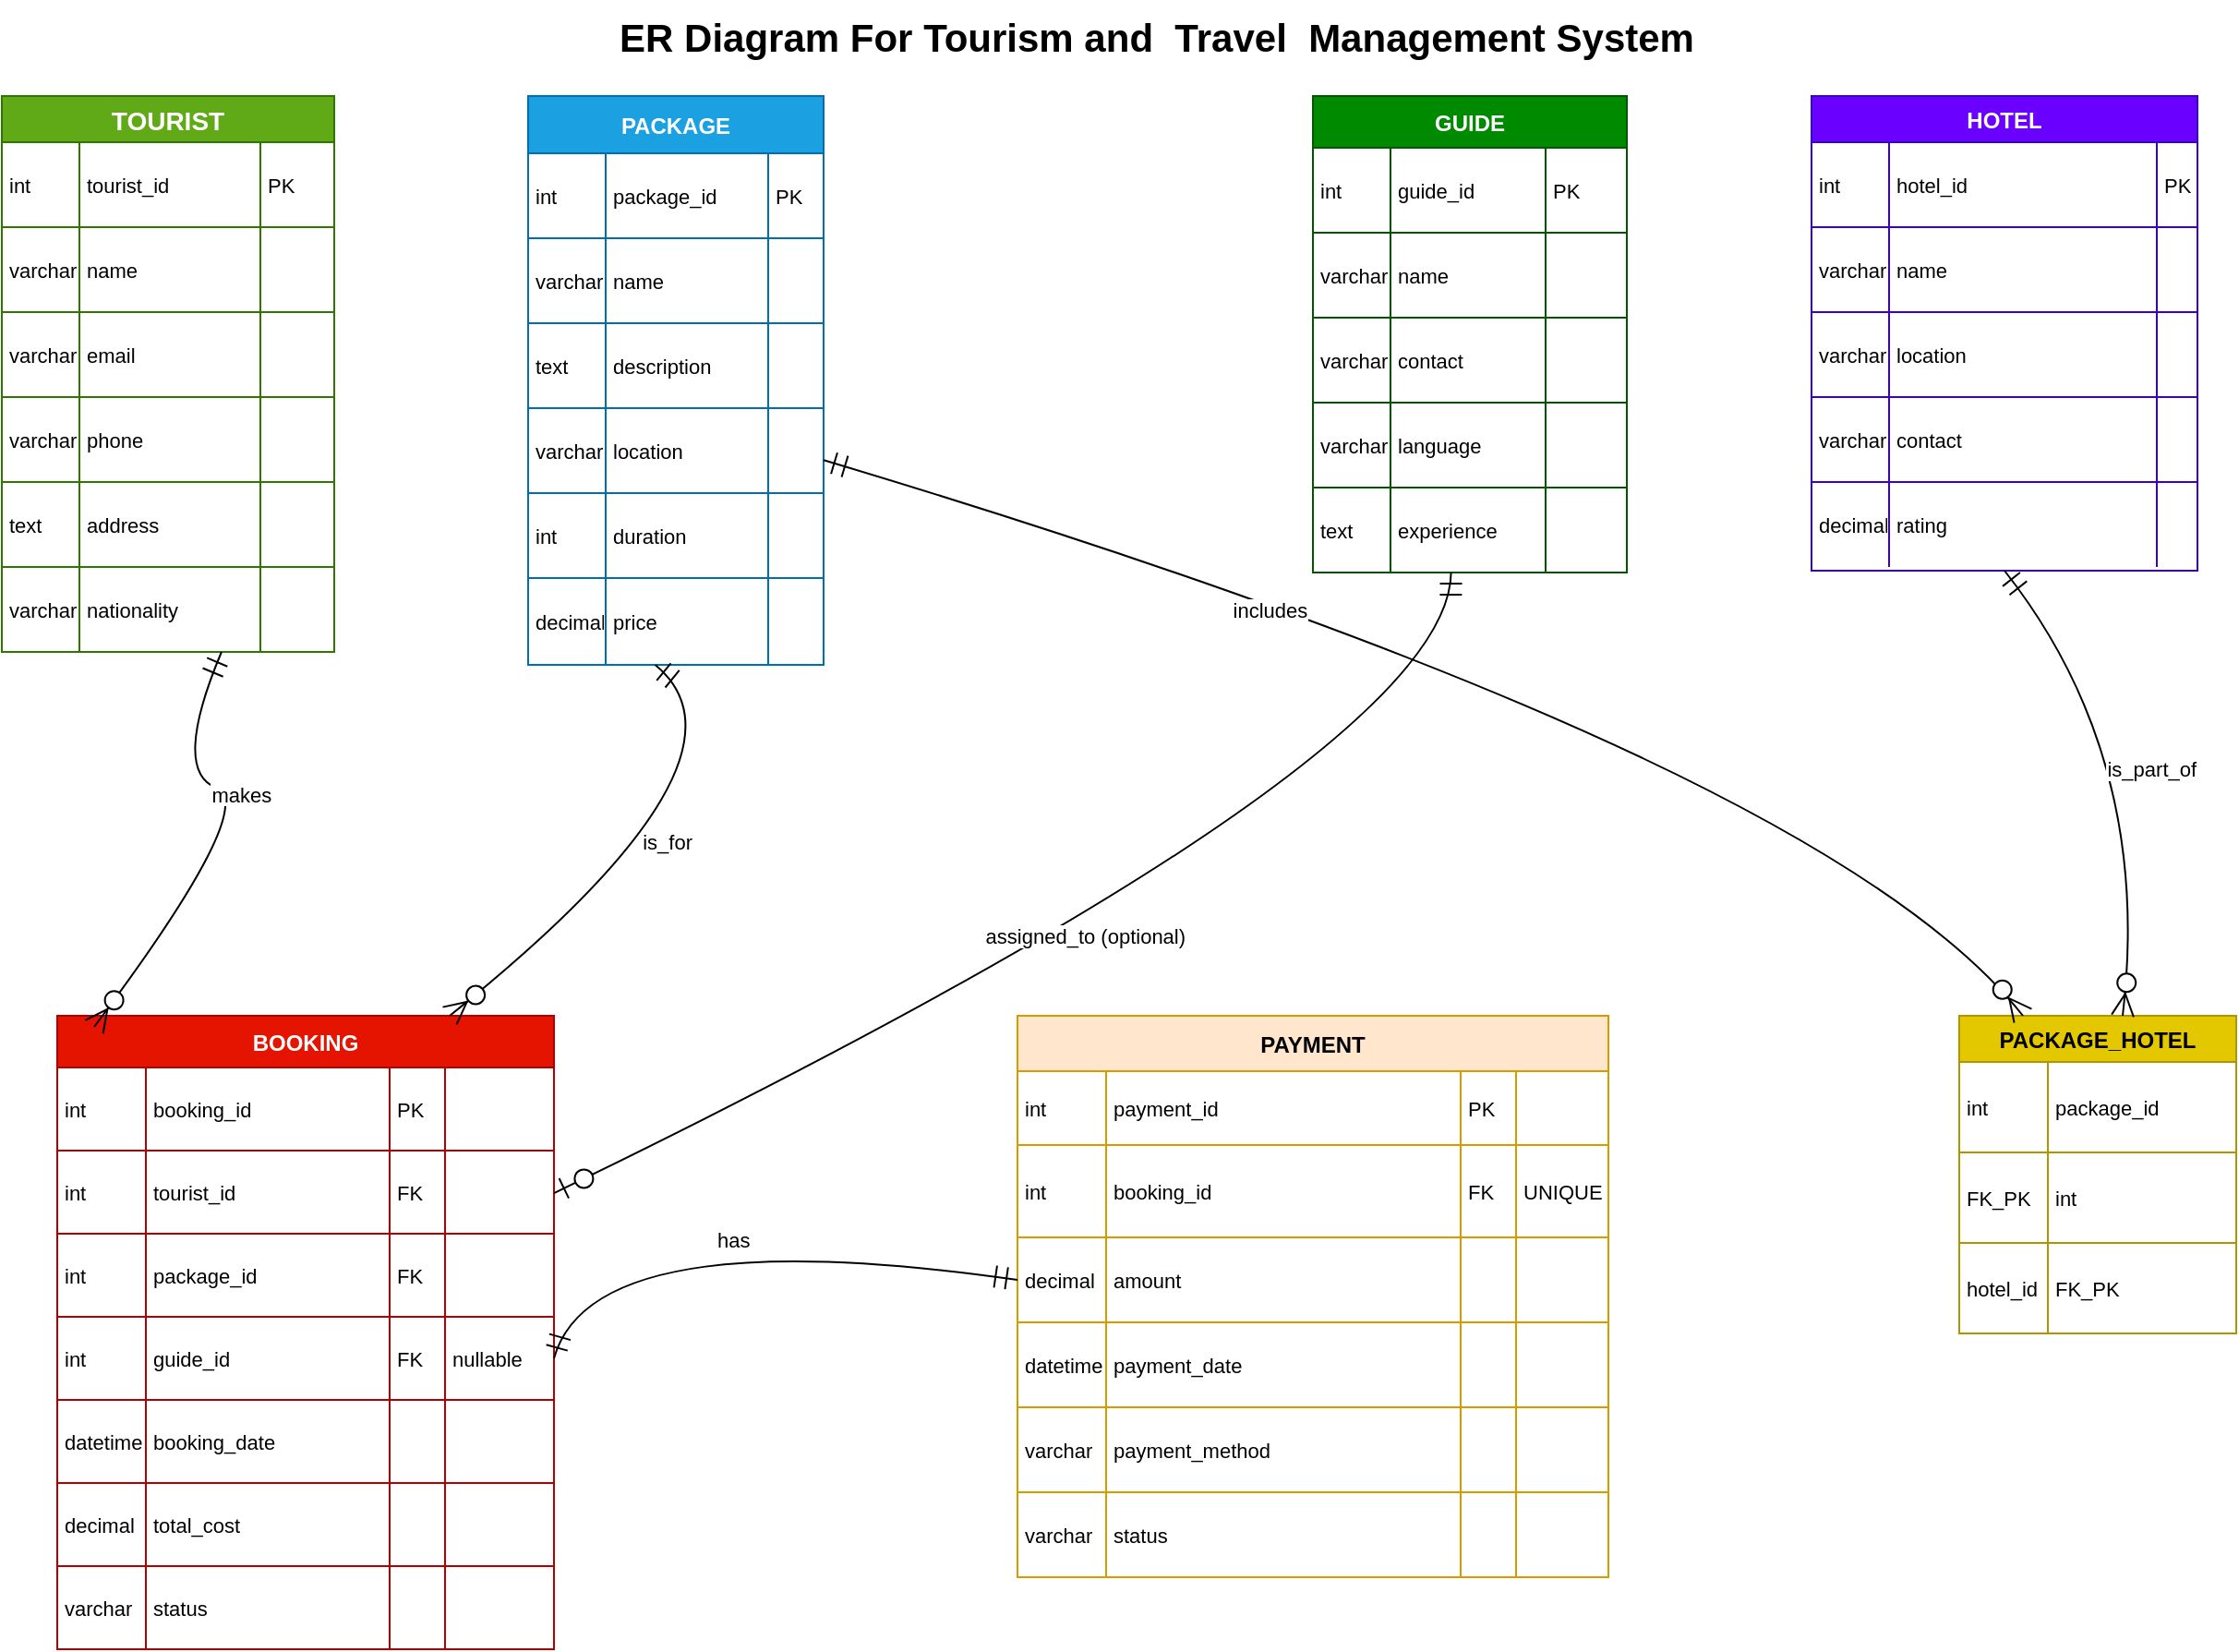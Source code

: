 <mxfile>
    <diagram name="Page-1" id="P1D9KIQ7xLqRnVpTingm">
        <mxGraphModel dx="1538" dy="1506" grid="1" gridSize="10" guides="1" tooltips="1" connect="1" arrows="1" fold="1" page="1" pageScale="1" pageWidth="850" pageHeight="1100" math="1" shadow="0">
            <root>
                <mxCell id="0"/>
                <mxCell id="1" parent="0"/>
                <mxCell id="0a70zYj2JpDnQ0otWvHq-27" value="TOURIST" style="shape=table;startSize=25;container=1;collapsible=0;childLayout=tableLayout;fixedRows=1;rowLines=1;fontStyle=1;align=center;resizeLast=1;fillColor=#60a917;fontColor=#ffffff;strokeColor=#2D7600;fontSize=14;" parent="1" vertex="1">
                    <mxGeometry x="60" y="12" width="180" height="301" as="geometry"/>
                </mxCell>
                <mxCell id="0a70zYj2JpDnQ0otWvHq-28" style="shape=tableRow;horizontal=0;startSize=0;swimlaneHead=0;swimlaneBody=0;fillColor=none;collapsible=0;dropTarget=0;points=[[0,0.5],[1,0.5]];portConstraint=eastwest;top=0;left=0;right=0;bottom=0;" parent="0a70zYj2JpDnQ0otWvHq-27" vertex="1">
                    <mxGeometry y="25" width="180" height="46" as="geometry"/>
                </mxCell>
                <mxCell id="0a70zYj2JpDnQ0otWvHq-29" value="int" style="shape=partialRectangle;connectable=0;fillColor=none;top=0;left=0;bottom=0;right=0;align=left;spacingLeft=2;overflow=hidden;fontSize=11;" parent="0a70zYj2JpDnQ0otWvHq-28" vertex="1">
                    <mxGeometry width="42" height="46" as="geometry">
                        <mxRectangle width="42" height="46" as="alternateBounds"/>
                    </mxGeometry>
                </mxCell>
                <mxCell id="0a70zYj2JpDnQ0otWvHq-30" value="tourist_id" style="shape=partialRectangle;connectable=0;fillColor=none;top=0;left=0;bottom=0;right=0;align=left;spacingLeft=2;overflow=hidden;fontSize=11;" parent="0a70zYj2JpDnQ0otWvHq-28" vertex="1">
                    <mxGeometry x="42" width="98" height="46" as="geometry">
                        <mxRectangle width="98" height="46" as="alternateBounds"/>
                    </mxGeometry>
                </mxCell>
                <mxCell id="0a70zYj2JpDnQ0otWvHq-31" value="PK" style="shape=partialRectangle;connectable=0;fillColor=none;top=0;left=0;bottom=0;right=0;align=left;spacingLeft=2;overflow=hidden;fontSize=11;" parent="0a70zYj2JpDnQ0otWvHq-28" vertex="1">
                    <mxGeometry x="140" width="40" height="46" as="geometry">
                        <mxRectangle width="40" height="46" as="alternateBounds"/>
                    </mxGeometry>
                </mxCell>
                <mxCell id="0a70zYj2JpDnQ0otWvHq-32" style="shape=tableRow;horizontal=0;startSize=0;swimlaneHead=0;swimlaneBody=0;fillColor=none;collapsible=0;dropTarget=0;points=[[0,0.5],[1,0.5]];portConstraint=eastwest;top=0;left=0;right=0;bottom=0;" parent="0a70zYj2JpDnQ0otWvHq-27" vertex="1">
                    <mxGeometry y="71" width="180" height="46" as="geometry"/>
                </mxCell>
                <mxCell id="0a70zYj2JpDnQ0otWvHq-33" value="varchar" style="shape=partialRectangle;connectable=0;fillColor=none;top=0;left=0;bottom=0;right=0;align=left;spacingLeft=2;overflow=hidden;fontSize=11;" parent="0a70zYj2JpDnQ0otWvHq-32" vertex="1">
                    <mxGeometry width="42" height="46" as="geometry">
                        <mxRectangle width="42" height="46" as="alternateBounds"/>
                    </mxGeometry>
                </mxCell>
                <mxCell id="0a70zYj2JpDnQ0otWvHq-34" value="name" style="shape=partialRectangle;connectable=0;fillColor=none;top=0;left=0;bottom=0;right=0;align=left;spacingLeft=2;overflow=hidden;fontSize=11;" parent="0a70zYj2JpDnQ0otWvHq-32" vertex="1">
                    <mxGeometry x="42" width="98" height="46" as="geometry">
                        <mxRectangle width="98" height="46" as="alternateBounds"/>
                    </mxGeometry>
                </mxCell>
                <mxCell id="0a70zYj2JpDnQ0otWvHq-35" value="" style="shape=partialRectangle;connectable=0;fillColor=none;top=0;left=0;bottom=0;right=0;align=left;spacingLeft=2;overflow=hidden;fontSize=11;" parent="0a70zYj2JpDnQ0otWvHq-32" vertex="1">
                    <mxGeometry x="140" width="40" height="46" as="geometry">
                        <mxRectangle width="40" height="46" as="alternateBounds"/>
                    </mxGeometry>
                </mxCell>
                <mxCell id="0a70zYj2JpDnQ0otWvHq-36" style="shape=tableRow;horizontal=0;startSize=0;swimlaneHead=0;swimlaneBody=0;fillColor=none;collapsible=0;dropTarget=0;points=[[0,0.5],[1,0.5]];portConstraint=eastwest;top=0;left=0;right=0;bottom=0;" parent="0a70zYj2JpDnQ0otWvHq-27" vertex="1">
                    <mxGeometry y="117" width="180" height="46" as="geometry"/>
                </mxCell>
                <mxCell id="0a70zYj2JpDnQ0otWvHq-37" value="varchar" style="shape=partialRectangle;connectable=0;fillColor=none;top=0;left=0;bottom=0;right=0;align=left;spacingLeft=2;overflow=hidden;fontSize=11;" parent="0a70zYj2JpDnQ0otWvHq-36" vertex="1">
                    <mxGeometry width="42" height="46" as="geometry">
                        <mxRectangle width="42" height="46" as="alternateBounds"/>
                    </mxGeometry>
                </mxCell>
                <mxCell id="0a70zYj2JpDnQ0otWvHq-38" value="email" style="shape=partialRectangle;connectable=0;fillColor=none;top=0;left=0;bottom=0;right=0;align=left;spacingLeft=2;overflow=hidden;fontSize=11;" parent="0a70zYj2JpDnQ0otWvHq-36" vertex="1">
                    <mxGeometry x="42" width="98" height="46" as="geometry">
                        <mxRectangle width="98" height="46" as="alternateBounds"/>
                    </mxGeometry>
                </mxCell>
                <mxCell id="0a70zYj2JpDnQ0otWvHq-39" value="" style="shape=partialRectangle;connectable=0;fillColor=none;top=0;left=0;bottom=0;right=0;align=left;spacingLeft=2;overflow=hidden;fontSize=11;" parent="0a70zYj2JpDnQ0otWvHq-36" vertex="1">
                    <mxGeometry x="140" width="40" height="46" as="geometry">
                        <mxRectangle width="40" height="46" as="alternateBounds"/>
                    </mxGeometry>
                </mxCell>
                <mxCell id="0a70zYj2JpDnQ0otWvHq-40" style="shape=tableRow;horizontal=0;startSize=0;swimlaneHead=0;swimlaneBody=0;fillColor=none;collapsible=0;dropTarget=0;points=[[0,0.5],[1,0.5]];portConstraint=eastwest;top=0;left=0;right=0;bottom=0;" parent="0a70zYj2JpDnQ0otWvHq-27" vertex="1">
                    <mxGeometry y="163" width="180" height="46" as="geometry"/>
                </mxCell>
                <mxCell id="0a70zYj2JpDnQ0otWvHq-41" value="varchar" style="shape=partialRectangle;connectable=0;fillColor=none;top=0;left=0;bottom=0;right=0;align=left;spacingLeft=2;overflow=hidden;fontSize=11;" parent="0a70zYj2JpDnQ0otWvHq-40" vertex="1">
                    <mxGeometry width="42" height="46" as="geometry">
                        <mxRectangle width="42" height="46" as="alternateBounds"/>
                    </mxGeometry>
                </mxCell>
                <mxCell id="0a70zYj2JpDnQ0otWvHq-42" value="phone" style="shape=partialRectangle;connectable=0;fillColor=none;top=0;left=0;bottom=0;right=0;align=left;spacingLeft=2;overflow=hidden;fontSize=11;" parent="0a70zYj2JpDnQ0otWvHq-40" vertex="1">
                    <mxGeometry x="42" width="98" height="46" as="geometry">
                        <mxRectangle width="98" height="46" as="alternateBounds"/>
                    </mxGeometry>
                </mxCell>
                <mxCell id="0a70zYj2JpDnQ0otWvHq-43" value="" style="shape=partialRectangle;connectable=0;fillColor=none;top=0;left=0;bottom=0;right=0;align=left;spacingLeft=2;overflow=hidden;fontSize=11;" parent="0a70zYj2JpDnQ0otWvHq-40" vertex="1">
                    <mxGeometry x="140" width="40" height="46" as="geometry">
                        <mxRectangle width="40" height="46" as="alternateBounds"/>
                    </mxGeometry>
                </mxCell>
                <mxCell id="0a70zYj2JpDnQ0otWvHq-44" style="shape=tableRow;horizontal=0;startSize=0;swimlaneHead=0;swimlaneBody=0;fillColor=none;collapsible=0;dropTarget=0;points=[[0,0.5],[1,0.5]];portConstraint=eastwest;top=0;left=0;right=0;bottom=0;" parent="0a70zYj2JpDnQ0otWvHq-27" vertex="1">
                    <mxGeometry y="209" width="180" height="46" as="geometry"/>
                </mxCell>
                <mxCell id="0a70zYj2JpDnQ0otWvHq-45" value="text" style="shape=partialRectangle;connectable=0;fillColor=none;top=0;left=0;bottom=0;right=0;align=left;spacingLeft=2;overflow=hidden;fontSize=11;" parent="0a70zYj2JpDnQ0otWvHq-44" vertex="1">
                    <mxGeometry width="42" height="46" as="geometry">
                        <mxRectangle width="42" height="46" as="alternateBounds"/>
                    </mxGeometry>
                </mxCell>
                <mxCell id="0a70zYj2JpDnQ0otWvHq-46" value="address" style="shape=partialRectangle;connectable=0;fillColor=none;top=0;left=0;bottom=0;right=0;align=left;spacingLeft=2;overflow=hidden;fontSize=11;" parent="0a70zYj2JpDnQ0otWvHq-44" vertex="1">
                    <mxGeometry x="42" width="98" height="46" as="geometry">
                        <mxRectangle width="98" height="46" as="alternateBounds"/>
                    </mxGeometry>
                </mxCell>
                <mxCell id="0a70zYj2JpDnQ0otWvHq-47" value="" style="shape=partialRectangle;connectable=0;fillColor=none;top=0;left=0;bottom=0;right=0;align=left;spacingLeft=2;overflow=hidden;fontSize=11;" parent="0a70zYj2JpDnQ0otWvHq-44" vertex="1">
                    <mxGeometry x="140" width="40" height="46" as="geometry">
                        <mxRectangle width="40" height="46" as="alternateBounds"/>
                    </mxGeometry>
                </mxCell>
                <mxCell id="0a70zYj2JpDnQ0otWvHq-48" style="shape=tableRow;horizontal=0;startSize=0;swimlaneHead=0;swimlaneBody=0;fillColor=none;collapsible=0;dropTarget=0;points=[[0,0.5],[1,0.5]];portConstraint=eastwest;top=0;left=0;right=0;bottom=0;" parent="0a70zYj2JpDnQ0otWvHq-27" vertex="1">
                    <mxGeometry y="255" width="180" height="46" as="geometry"/>
                </mxCell>
                <mxCell id="0a70zYj2JpDnQ0otWvHq-49" value="varchar" style="shape=partialRectangle;connectable=0;fillColor=none;top=0;left=0;bottom=0;right=0;align=left;spacingLeft=2;overflow=hidden;fontSize=11;" parent="0a70zYj2JpDnQ0otWvHq-48" vertex="1">
                    <mxGeometry width="42" height="46" as="geometry">
                        <mxRectangle width="42" height="46" as="alternateBounds"/>
                    </mxGeometry>
                </mxCell>
                <mxCell id="0a70zYj2JpDnQ0otWvHq-50" value="nationality" style="shape=partialRectangle;connectable=0;fillColor=none;top=0;left=0;bottom=0;right=0;align=left;spacingLeft=2;overflow=hidden;fontSize=11;" parent="0a70zYj2JpDnQ0otWvHq-48" vertex="1">
                    <mxGeometry x="42" width="98" height="46" as="geometry">
                        <mxRectangle width="98" height="46" as="alternateBounds"/>
                    </mxGeometry>
                </mxCell>
                <mxCell id="0a70zYj2JpDnQ0otWvHq-51" value="" style="shape=partialRectangle;connectable=0;fillColor=none;top=0;left=0;bottom=0;right=0;align=left;spacingLeft=2;overflow=hidden;fontSize=11;" parent="0a70zYj2JpDnQ0otWvHq-48" vertex="1">
                    <mxGeometry x="140" width="40" height="46" as="geometry">
                        <mxRectangle width="40" height="46" as="alternateBounds"/>
                    </mxGeometry>
                </mxCell>
                <mxCell id="0a70zYj2JpDnQ0otWvHq-52" value="PACKAGE" style="shape=table;startSize=31;container=1;collapsible=0;childLayout=tableLayout;fixedRows=1;rowLines=1;fontStyle=1;align=center;resizeLast=1;fillColor=#1ba1e2;fontColor=#ffffff;strokeColor=#006EAF;" parent="1" vertex="1">
                    <mxGeometry x="345" y="12" width="160" height="308" as="geometry"/>
                </mxCell>
                <mxCell id="0a70zYj2JpDnQ0otWvHq-53" style="shape=tableRow;horizontal=0;startSize=0;swimlaneHead=0;swimlaneBody=0;fillColor=none;collapsible=0;dropTarget=0;points=[[0,0.5],[1,0.5]];portConstraint=eastwest;top=0;left=0;right=0;bottom=0;" parent="0a70zYj2JpDnQ0otWvHq-52" vertex="1">
                    <mxGeometry y="31" width="160" height="46" as="geometry"/>
                </mxCell>
                <mxCell id="0a70zYj2JpDnQ0otWvHq-54" value="int" style="shape=partialRectangle;connectable=0;fillColor=none;top=0;left=0;bottom=0;right=0;align=left;spacingLeft=2;overflow=hidden;fontSize=11;" parent="0a70zYj2JpDnQ0otWvHq-53" vertex="1">
                    <mxGeometry width="42" height="46" as="geometry">
                        <mxRectangle width="42" height="46" as="alternateBounds"/>
                    </mxGeometry>
                </mxCell>
                <mxCell id="0a70zYj2JpDnQ0otWvHq-55" value="package_id" style="shape=partialRectangle;connectable=0;fillColor=none;top=0;left=0;bottom=0;right=0;align=left;spacingLeft=2;overflow=hidden;fontSize=11;" parent="0a70zYj2JpDnQ0otWvHq-53" vertex="1">
                    <mxGeometry x="42" width="88" height="46" as="geometry">
                        <mxRectangle width="88" height="46" as="alternateBounds"/>
                    </mxGeometry>
                </mxCell>
                <mxCell id="0a70zYj2JpDnQ0otWvHq-56" value="PK" style="shape=partialRectangle;connectable=0;fillColor=none;top=0;left=0;bottom=0;right=0;align=left;spacingLeft=2;overflow=hidden;fontSize=11;" parent="0a70zYj2JpDnQ0otWvHq-53" vertex="1">
                    <mxGeometry x="130" width="30" height="46" as="geometry">
                        <mxRectangle width="30" height="46" as="alternateBounds"/>
                    </mxGeometry>
                </mxCell>
                <mxCell id="0a70zYj2JpDnQ0otWvHq-57" style="shape=tableRow;horizontal=0;startSize=0;swimlaneHead=0;swimlaneBody=0;fillColor=none;collapsible=0;dropTarget=0;points=[[0,0.5],[1,0.5]];portConstraint=eastwest;top=0;left=0;right=0;bottom=0;" parent="0a70zYj2JpDnQ0otWvHq-52" vertex="1">
                    <mxGeometry y="77" width="160" height="46" as="geometry"/>
                </mxCell>
                <mxCell id="0a70zYj2JpDnQ0otWvHq-58" value="varchar" style="shape=partialRectangle;connectable=0;fillColor=none;top=0;left=0;bottom=0;right=0;align=left;spacingLeft=2;overflow=hidden;fontSize=11;" parent="0a70zYj2JpDnQ0otWvHq-57" vertex="1">
                    <mxGeometry width="42" height="46" as="geometry">
                        <mxRectangle width="42" height="46" as="alternateBounds"/>
                    </mxGeometry>
                </mxCell>
                <mxCell id="0a70zYj2JpDnQ0otWvHq-59" value="name" style="shape=partialRectangle;connectable=0;fillColor=none;top=0;left=0;bottom=0;right=0;align=left;spacingLeft=2;overflow=hidden;fontSize=11;" parent="0a70zYj2JpDnQ0otWvHq-57" vertex="1">
                    <mxGeometry x="42" width="88" height="46" as="geometry">
                        <mxRectangle width="88" height="46" as="alternateBounds"/>
                    </mxGeometry>
                </mxCell>
                <mxCell id="0a70zYj2JpDnQ0otWvHq-60" value="" style="shape=partialRectangle;connectable=0;fillColor=none;top=0;left=0;bottom=0;right=0;align=left;spacingLeft=2;overflow=hidden;fontSize=11;" parent="0a70zYj2JpDnQ0otWvHq-57" vertex="1">
                    <mxGeometry x="130" width="30" height="46" as="geometry">
                        <mxRectangle width="30" height="46" as="alternateBounds"/>
                    </mxGeometry>
                </mxCell>
                <mxCell id="0a70zYj2JpDnQ0otWvHq-61" style="shape=tableRow;horizontal=0;startSize=0;swimlaneHead=0;swimlaneBody=0;fillColor=none;collapsible=0;dropTarget=0;points=[[0,0.5],[1,0.5]];portConstraint=eastwest;top=0;left=0;right=0;bottom=0;" parent="0a70zYj2JpDnQ0otWvHq-52" vertex="1">
                    <mxGeometry y="123" width="160" height="46" as="geometry"/>
                </mxCell>
                <mxCell id="0a70zYj2JpDnQ0otWvHq-62" value="text" style="shape=partialRectangle;connectable=0;fillColor=none;top=0;left=0;bottom=0;right=0;align=left;spacingLeft=2;overflow=hidden;fontSize=11;" parent="0a70zYj2JpDnQ0otWvHq-61" vertex="1">
                    <mxGeometry width="42" height="46" as="geometry">
                        <mxRectangle width="42" height="46" as="alternateBounds"/>
                    </mxGeometry>
                </mxCell>
                <mxCell id="0a70zYj2JpDnQ0otWvHq-63" value="description" style="shape=partialRectangle;connectable=0;fillColor=none;top=0;left=0;bottom=0;right=0;align=left;spacingLeft=2;overflow=hidden;fontSize=11;" parent="0a70zYj2JpDnQ0otWvHq-61" vertex="1">
                    <mxGeometry x="42" width="88" height="46" as="geometry">
                        <mxRectangle width="88" height="46" as="alternateBounds"/>
                    </mxGeometry>
                </mxCell>
                <mxCell id="0a70zYj2JpDnQ0otWvHq-64" value="" style="shape=partialRectangle;connectable=0;fillColor=none;top=0;left=0;bottom=0;right=0;align=left;spacingLeft=2;overflow=hidden;fontSize=11;" parent="0a70zYj2JpDnQ0otWvHq-61" vertex="1">
                    <mxGeometry x="130" width="30" height="46" as="geometry">
                        <mxRectangle width="30" height="46" as="alternateBounds"/>
                    </mxGeometry>
                </mxCell>
                <mxCell id="0a70zYj2JpDnQ0otWvHq-65" style="shape=tableRow;horizontal=0;startSize=0;swimlaneHead=0;swimlaneBody=0;fillColor=none;collapsible=0;dropTarget=0;points=[[0,0.5],[1,0.5]];portConstraint=eastwest;top=0;left=0;right=0;bottom=0;" parent="0a70zYj2JpDnQ0otWvHq-52" vertex="1">
                    <mxGeometry y="169" width="160" height="46" as="geometry"/>
                </mxCell>
                <mxCell id="0a70zYj2JpDnQ0otWvHq-66" value="varchar" style="shape=partialRectangle;connectable=0;fillColor=none;top=0;left=0;bottom=0;right=0;align=left;spacingLeft=2;overflow=hidden;fontSize=11;" parent="0a70zYj2JpDnQ0otWvHq-65" vertex="1">
                    <mxGeometry width="42" height="46" as="geometry">
                        <mxRectangle width="42" height="46" as="alternateBounds"/>
                    </mxGeometry>
                </mxCell>
                <mxCell id="0a70zYj2JpDnQ0otWvHq-67" value="location" style="shape=partialRectangle;connectable=0;fillColor=none;top=0;left=0;bottom=0;right=0;align=left;spacingLeft=2;overflow=hidden;fontSize=11;" parent="0a70zYj2JpDnQ0otWvHq-65" vertex="1">
                    <mxGeometry x="42" width="88" height="46" as="geometry">
                        <mxRectangle width="88" height="46" as="alternateBounds"/>
                    </mxGeometry>
                </mxCell>
                <mxCell id="0a70zYj2JpDnQ0otWvHq-68" value="" style="shape=partialRectangle;connectable=0;fillColor=none;top=0;left=0;bottom=0;right=0;align=left;spacingLeft=2;overflow=hidden;fontSize=11;" parent="0a70zYj2JpDnQ0otWvHq-65" vertex="1">
                    <mxGeometry x="130" width="30" height="46" as="geometry">
                        <mxRectangle width="30" height="46" as="alternateBounds"/>
                    </mxGeometry>
                </mxCell>
                <mxCell id="0a70zYj2JpDnQ0otWvHq-69" style="shape=tableRow;horizontal=0;startSize=0;swimlaneHead=0;swimlaneBody=0;fillColor=none;collapsible=0;dropTarget=0;points=[[0,0.5],[1,0.5]];portConstraint=eastwest;top=0;left=0;right=0;bottom=0;" parent="0a70zYj2JpDnQ0otWvHq-52" vertex="1">
                    <mxGeometry y="215" width="160" height="46" as="geometry"/>
                </mxCell>
                <mxCell id="0a70zYj2JpDnQ0otWvHq-70" value="int" style="shape=partialRectangle;connectable=0;fillColor=none;top=0;left=0;bottom=0;right=0;align=left;spacingLeft=2;overflow=hidden;fontSize=11;" parent="0a70zYj2JpDnQ0otWvHq-69" vertex="1">
                    <mxGeometry width="42" height="46" as="geometry">
                        <mxRectangle width="42" height="46" as="alternateBounds"/>
                    </mxGeometry>
                </mxCell>
                <mxCell id="0a70zYj2JpDnQ0otWvHq-71" value="duration" style="shape=partialRectangle;connectable=0;fillColor=none;top=0;left=0;bottom=0;right=0;align=left;spacingLeft=2;overflow=hidden;fontSize=11;" parent="0a70zYj2JpDnQ0otWvHq-69" vertex="1">
                    <mxGeometry x="42" width="88" height="46" as="geometry">
                        <mxRectangle width="88" height="46" as="alternateBounds"/>
                    </mxGeometry>
                </mxCell>
                <mxCell id="0a70zYj2JpDnQ0otWvHq-72" value="" style="shape=partialRectangle;connectable=0;fillColor=none;top=0;left=0;bottom=0;right=0;align=left;spacingLeft=2;overflow=hidden;fontSize=11;" parent="0a70zYj2JpDnQ0otWvHq-69" vertex="1">
                    <mxGeometry x="130" width="30" height="46" as="geometry">
                        <mxRectangle width="30" height="46" as="alternateBounds"/>
                    </mxGeometry>
                </mxCell>
                <mxCell id="0a70zYj2JpDnQ0otWvHq-73" style="shape=tableRow;horizontal=0;startSize=0;swimlaneHead=0;swimlaneBody=0;fillColor=none;collapsible=0;dropTarget=0;points=[[0,0.5],[1,0.5]];portConstraint=eastwest;top=0;left=0;right=0;bottom=0;" parent="0a70zYj2JpDnQ0otWvHq-52" vertex="1">
                    <mxGeometry y="261" width="160" height="47" as="geometry"/>
                </mxCell>
                <mxCell id="0a70zYj2JpDnQ0otWvHq-74" value="decimal" style="shape=partialRectangle;connectable=0;fillColor=none;top=0;left=0;bottom=0;right=0;align=left;spacingLeft=2;overflow=hidden;fontSize=11;" parent="0a70zYj2JpDnQ0otWvHq-73" vertex="1">
                    <mxGeometry width="42" height="47" as="geometry">
                        <mxRectangle width="42" height="47" as="alternateBounds"/>
                    </mxGeometry>
                </mxCell>
                <mxCell id="0a70zYj2JpDnQ0otWvHq-75" value="price" style="shape=partialRectangle;connectable=0;fillColor=none;top=0;left=0;bottom=0;right=0;align=left;spacingLeft=2;overflow=hidden;fontSize=11;" parent="0a70zYj2JpDnQ0otWvHq-73" vertex="1">
                    <mxGeometry x="42" width="88" height="47" as="geometry">
                        <mxRectangle width="88" height="47" as="alternateBounds"/>
                    </mxGeometry>
                </mxCell>
                <mxCell id="0a70zYj2JpDnQ0otWvHq-76" value="" style="shape=partialRectangle;connectable=0;fillColor=none;top=0;left=0;bottom=0;right=0;align=left;spacingLeft=2;overflow=hidden;fontSize=11;" parent="0a70zYj2JpDnQ0otWvHq-73" vertex="1">
                    <mxGeometry x="130" width="30" height="47" as="geometry">
                        <mxRectangle width="30" height="47" as="alternateBounds"/>
                    </mxGeometry>
                </mxCell>
                <mxCell id="0a70zYj2JpDnQ0otWvHq-77" value="GUIDE" style="shape=table;startSize=28;container=1;collapsible=0;childLayout=tableLayout;fixedRows=1;rowLines=1;fontStyle=1;align=center;resizeLast=1;fillColor=#008a00;fontColor=#ffffff;strokeColor=#005700;" parent="1" vertex="1">
                    <mxGeometry x="770" y="12" width="170" height="258" as="geometry"/>
                </mxCell>
                <mxCell id="0a70zYj2JpDnQ0otWvHq-78" style="shape=tableRow;horizontal=0;startSize=0;swimlaneHead=0;swimlaneBody=0;fillColor=none;collapsible=0;dropTarget=0;points=[[0,0.5],[1,0.5]];portConstraint=eastwest;top=0;left=0;right=0;bottom=0;" parent="0a70zYj2JpDnQ0otWvHq-77" vertex="1">
                    <mxGeometry y="28" width="170" height="46" as="geometry"/>
                </mxCell>
                <mxCell id="0a70zYj2JpDnQ0otWvHq-79" value="int" style="shape=partialRectangle;connectable=0;fillColor=none;top=0;left=0;bottom=0;right=0;align=left;spacingLeft=2;overflow=hidden;fontSize=11;" parent="0a70zYj2JpDnQ0otWvHq-78" vertex="1">
                    <mxGeometry width="42" height="46" as="geometry">
                        <mxRectangle width="42" height="46" as="alternateBounds"/>
                    </mxGeometry>
                </mxCell>
                <mxCell id="0a70zYj2JpDnQ0otWvHq-80" value="guide_id" style="shape=partialRectangle;connectable=0;fillColor=none;top=0;left=0;bottom=0;right=0;align=left;spacingLeft=2;overflow=hidden;fontSize=11;" parent="0a70zYj2JpDnQ0otWvHq-78" vertex="1">
                    <mxGeometry x="42" width="84" height="46" as="geometry">
                        <mxRectangle width="84" height="46" as="alternateBounds"/>
                    </mxGeometry>
                </mxCell>
                <mxCell id="0a70zYj2JpDnQ0otWvHq-81" value="PK" style="shape=partialRectangle;connectable=0;fillColor=none;top=0;left=0;bottom=0;right=0;align=left;spacingLeft=2;overflow=hidden;fontSize=11;" parent="0a70zYj2JpDnQ0otWvHq-78" vertex="1">
                    <mxGeometry x="126" width="44" height="46" as="geometry">
                        <mxRectangle width="44" height="46" as="alternateBounds"/>
                    </mxGeometry>
                </mxCell>
                <mxCell id="0a70zYj2JpDnQ0otWvHq-82" style="shape=tableRow;horizontal=0;startSize=0;swimlaneHead=0;swimlaneBody=0;fillColor=none;collapsible=0;dropTarget=0;points=[[0,0.5],[1,0.5]];portConstraint=eastwest;top=0;left=0;right=0;bottom=0;" parent="0a70zYj2JpDnQ0otWvHq-77" vertex="1">
                    <mxGeometry y="74" width="170" height="46" as="geometry"/>
                </mxCell>
                <mxCell id="0a70zYj2JpDnQ0otWvHq-83" value="varchar" style="shape=partialRectangle;connectable=0;fillColor=none;top=0;left=0;bottom=0;right=0;align=left;spacingLeft=2;overflow=hidden;fontSize=11;" parent="0a70zYj2JpDnQ0otWvHq-82" vertex="1">
                    <mxGeometry width="42" height="46" as="geometry">
                        <mxRectangle width="42" height="46" as="alternateBounds"/>
                    </mxGeometry>
                </mxCell>
                <mxCell id="0a70zYj2JpDnQ0otWvHq-84" value="name" style="shape=partialRectangle;connectable=0;fillColor=none;top=0;left=0;bottom=0;right=0;align=left;spacingLeft=2;overflow=hidden;fontSize=11;" parent="0a70zYj2JpDnQ0otWvHq-82" vertex="1">
                    <mxGeometry x="42" width="84" height="46" as="geometry">
                        <mxRectangle width="84" height="46" as="alternateBounds"/>
                    </mxGeometry>
                </mxCell>
                <mxCell id="0a70zYj2JpDnQ0otWvHq-85" value="" style="shape=partialRectangle;connectable=0;fillColor=none;top=0;left=0;bottom=0;right=0;align=left;spacingLeft=2;overflow=hidden;fontSize=11;" parent="0a70zYj2JpDnQ0otWvHq-82" vertex="1">
                    <mxGeometry x="126" width="44" height="46" as="geometry">
                        <mxRectangle width="44" height="46" as="alternateBounds"/>
                    </mxGeometry>
                </mxCell>
                <mxCell id="0a70zYj2JpDnQ0otWvHq-86" style="shape=tableRow;horizontal=0;startSize=0;swimlaneHead=0;swimlaneBody=0;fillColor=none;collapsible=0;dropTarget=0;points=[[0,0.5],[1,0.5]];portConstraint=eastwest;top=0;left=0;right=0;bottom=0;" parent="0a70zYj2JpDnQ0otWvHq-77" vertex="1">
                    <mxGeometry y="120" width="170" height="46" as="geometry"/>
                </mxCell>
                <mxCell id="0a70zYj2JpDnQ0otWvHq-87" value="varchar" style="shape=partialRectangle;connectable=0;fillColor=none;top=0;left=0;bottom=0;right=0;align=left;spacingLeft=2;overflow=hidden;fontSize=11;" parent="0a70zYj2JpDnQ0otWvHq-86" vertex="1">
                    <mxGeometry width="42" height="46" as="geometry">
                        <mxRectangle width="42" height="46" as="alternateBounds"/>
                    </mxGeometry>
                </mxCell>
                <mxCell id="0a70zYj2JpDnQ0otWvHq-88" value="contact" style="shape=partialRectangle;connectable=0;fillColor=none;top=0;left=0;bottom=0;right=0;align=left;spacingLeft=2;overflow=hidden;fontSize=11;" parent="0a70zYj2JpDnQ0otWvHq-86" vertex="1">
                    <mxGeometry x="42" width="84" height="46" as="geometry">
                        <mxRectangle width="84" height="46" as="alternateBounds"/>
                    </mxGeometry>
                </mxCell>
                <mxCell id="0a70zYj2JpDnQ0otWvHq-89" value="" style="shape=partialRectangle;connectable=0;fillColor=none;top=0;left=0;bottom=0;right=0;align=left;spacingLeft=2;overflow=hidden;fontSize=11;" parent="0a70zYj2JpDnQ0otWvHq-86" vertex="1">
                    <mxGeometry x="126" width="44" height="46" as="geometry">
                        <mxRectangle width="44" height="46" as="alternateBounds"/>
                    </mxGeometry>
                </mxCell>
                <mxCell id="0a70zYj2JpDnQ0otWvHq-90" style="shape=tableRow;horizontal=0;startSize=0;swimlaneHead=0;swimlaneBody=0;fillColor=none;collapsible=0;dropTarget=0;points=[[0,0.5],[1,0.5]];portConstraint=eastwest;top=0;left=0;right=0;bottom=0;" parent="0a70zYj2JpDnQ0otWvHq-77" vertex="1">
                    <mxGeometry y="166" width="170" height="46" as="geometry"/>
                </mxCell>
                <mxCell id="0a70zYj2JpDnQ0otWvHq-91" value="varchar" style="shape=partialRectangle;connectable=0;fillColor=none;top=0;left=0;bottom=0;right=0;align=left;spacingLeft=2;overflow=hidden;fontSize=11;" parent="0a70zYj2JpDnQ0otWvHq-90" vertex="1">
                    <mxGeometry width="42" height="46" as="geometry">
                        <mxRectangle width="42" height="46" as="alternateBounds"/>
                    </mxGeometry>
                </mxCell>
                <mxCell id="0a70zYj2JpDnQ0otWvHq-92" value="language" style="shape=partialRectangle;connectable=0;fillColor=none;top=0;left=0;bottom=0;right=0;align=left;spacingLeft=2;overflow=hidden;fontSize=11;" parent="0a70zYj2JpDnQ0otWvHq-90" vertex="1">
                    <mxGeometry x="42" width="84" height="46" as="geometry">
                        <mxRectangle width="84" height="46" as="alternateBounds"/>
                    </mxGeometry>
                </mxCell>
                <mxCell id="0a70zYj2JpDnQ0otWvHq-93" value="" style="shape=partialRectangle;connectable=0;fillColor=none;top=0;left=0;bottom=0;right=0;align=left;spacingLeft=2;overflow=hidden;fontSize=11;" parent="0a70zYj2JpDnQ0otWvHq-90" vertex="1">
                    <mxGeometry x="126" width="44" height="46" as="geometry">
                        <mxRectangle width="44" height="46" as="alternateBounds"/>
                    </mxGeometry>
                </mxCell>
                <mxCell id="0a70zYj2JpDnQ0otWvHq-94" style="shape=tableRow;horizontal=0;startSize=0;swimlaneHead=0;swimlaneBody=0;fillColor=none;collapsible=0;dropTarget=0;points=[[0,0.5],[1,0.5]];portConstraint=eastwest;top=0;left=0;right=0;bottom=0;" parent="0a70zYj2JpDnQ0otWvHq-77" vertex="1">
                    <mxGeometry y="212" width="170" height="46" as="geometry"/>
                </mxCell>
                <mxCell id="0a70zYj2JpDnQ0otWvHq-95" value="text" style="shape=partialRectangle;connectable=0;fillColor=none;top=0;left=0;bottom=0;right=0;align=left;spacingLeft=2;overflow=hidden;fontSize=11;" parent="0a70zYj2JpDnQ0otWvHq-94" vertex="1">
                    <mxGeometry width="42" height="46" as="geometry">
                        <mxRectangle width="42" height="46" as="alternateBounds"/>
                    </mxGeometry>
                </mxCell>
                <mxCell id="0a70zYj2JpDnQ0otWvHq-96" value="experience" style="shape=partialRectangle;connectable=0;fillColor=none;top=0;left=0;bottom=0;right=0;align=left;spacingLeft=2;overflow=hidden;fontSize=11;" parent="0a70zYj2JpDnQ0otWvHq-94" vertex="1">
                    <mxGeometry x="42" width="84" height="46" as="geometry">
                        <mxRectangle width="84" height="46" as="alternateBounds"/>
                    </mxGeometry>
                </mxCell>
                <mxCell id="0a70zYj2JpDnQ0otWvHq-97" value="" style="shape=partialRectangle;connectable=0;fillColor=none;top=0;left=0;bottom=0;right=0;align=left;spacingLeft=2;overflow=hidden;fontSize=11;" parent="0a70zYj2JpDnQ0otWvHq-94" vertex="1">
                    <mxGeometry x="126" width="44" height="46" as="geometry">
                        <mxRectangle width="44" height="46" as="alternateBounds"/>
                    </mxGeometry>
                </mxCell>
                <mxCell id="0a70zYj2JpDnQ0otWvHq-98" value="HOTEL" style="shape=table;startSize=25;container=1;collapsible=0;childLayout=tableLayout;fixedRows=1;rowLines=1;fontStyle=1;align=center;resizeLast=1;fillColor=#6a00ff;fontColor=#ffffff;strokeColor=#3700CC;" parent="1" vertex="1">
                    <mxGeometry x="1040" y="12" width="209" height="257" as="geometry"/>
                </mxCell>
                <mxCell id="0a70zYj2JpDnQ0otWvHq-99" style="shape=tableRow;horizontal=0;startSize=0;swimlaneHead=0;swimlaneBody=0;fillColor=none;collapsible=0;dropTarget=0;points=[[0,0.5],[1,0.5]];portConstraint=eastwest;top=0;left=0;right=0;bottom=0;" parent="0a70zYj2JpDnQ0otWvHq-98" vertex="1">
                    <mxGeometry y="25" width="209" height="46" as="geometry"/>
                </mxCell>
                <mxCell id="0a70zYj2JpDnQ0otWvHq-100" value="int" style="shape=partialRectangle;connectable=0;fillColor=none;top=0;left=0;bottom=0;right=0;align=left;spacingLeft=2;overflow=hidden;fontSize=11;" parent="0a70zYj2JpDnQ0otWvHq-99" vertex="1">
                    <mxGeometry width="42" height="46" as="geometry">
                        <mxRectangle width="42" height="46" as="alternateBounds"/>
                    </mxGeometry>
                </mxCell>
                <mxCell id="0a70zYj2JpDnQ0otWvHq-101" value="hotel_id" style="shape=partialRectangle;connectable=0;fillColor=none;top=0;left=0;bottom=0;right=0;align=left;spacingLeft=2;overflow=hidden;fontSize=11;" parent="0a70zYj2JpDnQ0otWvHq-99" vertex="1">
                    <mxGeometry x="42" width="145" height="46" as="geometry">
                        <mxRectangle width="145" height="46" as="alternateBounds"/>
                    </mxGeometry>
                </mxCell>
                <mxCell id="0a70zYj2JpDnQ0otWvHq-102" value="PK" style="shape=partialRectangle;connectable=0;fillColor=none;top=0;left=0;bottom=0;right=0;align=left;spacingLeft=2;overflow=hidden;fontSize=11;" parent="0a70zYj2JpDnQ0otWvHq-99" vertex="1">
                    <mxGeometry x="187" width="22" height="46" as="geometry">
                        <mxRectangle width="22" height="46" as="alternateBounds"/>
                    </mxGeometry>
                </mxCell>
                <mxCell id="0a70zYj2JpDnQ0otWvHq-103" style="shape=tableRow;horizontal=0;startSize=0;swimlaneHead=0;swimlaneBody=0;fillColor=none;collapsible=0;dropTarget=0;points=[[0,0.5],[1,0.5]];portConstraint=eastwest;top=0;left=0;right=0;bottom=0;" parent="0a70zYj2JpDnQ0otWvHq-98" vertex="1">
                    <mxGeometry y="71" width="209" height="46" as="geometry"/>
                </mxCell>
                <mxCell id="0a70zYj2JpDnQ0otWvHq-104" value="varchar" style="shape=partialRectangle;connectable=0;fillColor=none;top=0;left=0;bottom=0;right=0;align=left;spacingLeft=2;overflow=hidden;fontSize=11;" parent="0a70zYj2JpDnQ0otWvHq-103" vertex="1">
                    <mxGeometry width="42" height="46" as="geometry">
                        <mxRectangle width="42" height="46" as="alternateBounds"/>
                    </mxGeometry>
                </mxCell>
                <mxCell id="0a70zYj2JpDnQ0otWvHq-105" value="name" style="shape=partialRectangle;connectable=0;fillColor=none;top=0;left=0;bottom=0;right=0;align=left;spacingLeft=2;overflow=hidden;fontSize=11;" parent="0a70zYj2JpDnQ0otWvHq-103" vertex="1">
                    <mxGeometry x="42" width="145" height="46" as="geometry">
                        <mxRectangle width="145" height="46" as="alternateBounds"/>
                    </mxGeometry>
                </mxCell>
                <mxCell id="0a70zYj2JpDnQ0otWvHq-106" value="" style="shape=partialRectangle;connectable=0;fillColor=none;top=0;left=0;bottom=0;right=0;align=left;spacingLeft=2;overflow=hidden;fontSize=11;" parent="0a70zYj2JpDnQ0otWvHq-103" vertex="1">
                    <mxGeometry x="187" width="22" height="46" as="geometry">
                        <mxRectangle width="22" height="46" as="alternateBounds"/>
                    </mxGeometry>
                </mxCell>
                <mxCell id="0a70zYj2JpDnQ0otWvHq-107" style="shape=tableRow;horizontal=0;startSize=0;swimlaneHead=0;swimlaneBody=0;fillColor=none;collapsible=0;dropTarget=0;points=[[0,0.5],[1,0.5]];portConstraint=eastwest;top=0;left=0;right=0;bottom=0;" parent="0a70zYj2JpDnQ0otWvHq-98" vertex="1">
                    <mxGeometry y="117" width="209" height="46" as="geometry"/>
                </mxCell>
                <mxCell id="0a70zYj2JpDnQ0otWvHq-108" value="varchar" style="shape=partialRectangle;connectable=0;fillColor=none;top=0;left=0;bottom=0;right=0;align=left;spacingLeft=2;overflow=hidden;fontSize=11;" parent="0a70zYj2JpDnQ0otWvHq-107" vertex="1">
                    <mxGeometry width="42" height="46" as="geometry">
                        <mxRectangle width="42" height="46" as="alternateBounds"/>
                    </mxGeometry>
                </mxCell>
                <mxCell id="0a70zYj2JpDnQ0otWvHq-109" value="location" style="shape=partialRectangle;connectable=0;fillColor=none;top=0;left=0;bottom=0;right=0;align=left;spacingLeft=2;overflow=hidden;fontSize=11;" parent="0a70zYj2JpDnQ0otWvHq-107" vertex="1">
                    <mxGeometry x="42" width="145" height="46" as="geometry">
                        <mxRectangle width="145" height="46" as="alternateBounds"/>
                    </mxGeometry>
                </mxCell>
                <mxCell id="0a70zYj2JpDnQ0otWvHq-110" value="" style="shape=partialRectangle;connectable=0;fillColor=none;top=0;left=0;bottom=0;right=0;align=left;spacingLeft=2;overflow=hidden;fontSize=11;" parent="0a70zYj2JpDnQ0otWvHq-107" vertex="1">
                    <mxGeometry x="187" width="22" height="46" as="geometry">
                        <mxRectangle width="22" height="46" as="alternateBounds"/>
                    </mxGeometry>
                </mxCell>
                <mxCell id="0a70zYj2JpDnQ0otWvHq-111" style="shape=tableRow;horizontal=0;startSize=0;swimlaneHead=0;swimlaneBody=0;fillColor=none;collapsible=0;dropTarget=0;points=[[0,0.5],[1,0.5]];portConstraint=eastwest;top=0;left=0;right=0;bottom=0;" parent="0a70zYj2JpDnQ0otWvHq-98" vertex="1">
                    <mxGeometry y="163" width="209" height="46" as="geometry"/>
                </mxCell>
                <mxCell id="0a70zYj2JpDnQ0otWvHq-112" value="varchar" style="shape=partialRectangle;connectable=0;fillColor=none;top=0;left=0;bottom=0;right=0;align=left;spacingLeft=2;overflow=hidden;fontSize=11;" parent="0a70zYj2JpDnQ0otWvHq-111" vertex="1">
                    <mxGeometry width="42" height="46" as="geometry">
                        <mxRectangle width="42" height="46" as="alternateBounds"/>
                    </mxGeometry>
                </mxCell>
                <mxCell id="0a70zYj2JpDnQ0otWvHq-113" value="contact" style="shape=partialRectangle;connectable=0;fillColor=none;top=0;left=0;bottom=0;right=0;align=left;spacingLeft=2;overflow=hidden;fontSize=11;" parent="0a70zYj2JpDnQ0otWvHq-111" vertex="1">
                    <mxGeometry x="42" width="145" height="46" as="geometry">
                        <mxRectangle width="145" height="46" as="alternateBounds"/>
                    </mxGeometry>
                </mxCell>
                <mxCell id="0a70zYj2JpDnQ0otWvHq-114" value="" style="shape=partialRectangle;connectable=0;fillColor=none;top=0;left=0;bottom=0;right=0;align=left;spacingLeft=2;overflow=hidden;fontSize=11;" parent="0a70zYj2JpDnQ0otWvHq-111" vertex="1">
                    <mxGeometry x="187" width="22" height="46" as="geometry">
                        <mxRectangle width="22" height="46" as="alternateBounds"/>
                    </mxGeometry>
                </mxCell>
                <mxCell id="0a70zYj2JpDnQ0otWvHq-115" style="shape=tableRow;horizontal=0;startSize=0;swimlaneHead=0;swimlaneBody=0;fillColor=none;collapsible=0;dropTarget=0;points=[[0,0.5],[1,0.5]];portConstraint=eastwest;top=0;left=0;right=0;bottom=0;" parent="0a70zYj2JpDnQ0otWvHq-98" vertex="1">
                    <mxGeometry y="209" width="209" height="46" as="geometry"/>
                </mxCell>
                <mxCell id="0a70zYj2JpDnQ0otWvHq-116" value="decimal" style="shape=partialRectangle;connectable=0;fillColor=none;top=0;left=0;bottom=0;right=0;align=left;spacingLeft=2;overflow=hidden;fontSize=11;" parent="0a70zYj2JpDnQ0otWvHq-115" vertex="1">
                    <mxGeometry width="42" height="46" as="geometry">
                        <mxRectangle width="42" height="46" as="alternateBounds"/>
                    </mxGeometry>
                </mxCell>
                <mxCell id="0a70zYj2JpDnQ0otWvHq-117" value="rating" style="shape=partialRectangle;connectable=0;fillColor=none;top=0;left=0;bottom=0;right=0;align=left;spacingLeft=2;overflow=hidden;fontSize=11;" parent="0a70zYj2JpDnQ0otWvHq-115" vertex="1">
                    <mxGeometry x="42" width="145" height="46" as="geometry">
                        <mxRectangle width="145" height="46" as="alternateBounds"/>
                    </mxGeometry>
                </mxCell>
                <mxCell id="0a70zYj2JpDnQ0otWvHq-118" value="" style="shape=partialRectangle;connectable=0;fillColor=none;top=0;left=0;bottom=0;right=0;align=left;spacingLeft=2;overflow=hidden;fontSize=11;" parent="0a70zYj2JpDnQ0otWvHq-115" vertex="1">
                    <mxGeometry x="187" width="22" height="46" as="geometry">
                        <mxRectangle width="22" height="46" as="alternateBounds"/>
                    </mxGeometry>
                </mxCell>
                <mxCell id="0a70zYj2JpDnQ0otWvHq-119" value="BOOKING" style="shape=table;startSize=28;container=1;collapsible=0;childLayout=tableLayout;fixedRows=1;rowLines=1;fontStyle=1;align=center;resizeLast=1;fillColor=#e51400;strokeColor=#B20000;fontColor=#ffffff;" parent="1" vertex="1">
                    <mxGeometry x="90" y="510" width="269" height="343" as="geometry"/>
                </mxCell>
                <mxCell id="0a70zYj2JpDnQ0otWvHq-120" style="shape=tableRow;horizontal=0;startSize=0;swimlaneHead=0;swimlaneBody=0;fillColor=none;collapsible=0;dropTarget=0;points=[[0,0.5],[1,0.5]];portConstraint=eastwest;top=0;left=0;right=0;bottom=0;" parent="0a70zYj2JpDnQ0otWvHq-119" vertex="1">
                    <mxGeometry y="28" width="269" height="45" as="geometry"/>
                </mxCell>
                <mxCell id="0a70zYj2JpDnQ0otWvHq-121" value="int" style="shape=partialRectangle;connectable=0;fillColor=none;top=0;left=0;bottom=0;right=0;align=left;spacingLeft=2;overflow=hidden;fontSize=11;" parent="0a70zYj2JpDnQ0otWvHq-120" vertex="1">
                    <mxGeometry width="48" height="45" as="geometry">
                        <mxRectangle width="48" height="45" as="alternateBounds"/>
                    </mxGeometry>
                </mxCell>
                <mxCell id="0a70zYj2JpDnQ0otWvHq-122" value="booking_id" style="shape=partialRectangle;connectable=0;fillColor=none;top=0;left=0;bottom=0;right=0;align=left;spacingLeft=2;overflow=hidden;fontSize=11;" parent="0a70zYj2JpDnQ0otWvHq-120" vertex="1">
                    <mxGeometry x="48" width="132" height="45" as="geometry">
                        <mxRectangle width="132" height="45" as="alternateBounds"/>
                    </mxGeometry>
                </mxCell>
                <mxCell id="0a70zYj2JpDnQ0otWvHq-123" value="PK" style="shape=partialRectangle;connectable=0;fillColor=none;top=0;left=0;bottom=0;right=0;align=left;spacingLeft=2;overflow=hidden;fontSize=11;" parent="0a70zYj2JpDnQ0otWvHq-120" vertex="1">
                    <mxGeometry x="180" width="30" height="45" as="geometry">
                        <mxRectangle width="30" height="45" as="alternateBounds"/>
                    </mxGeometry>
                </mxCell>
                <mxCell id="0a70zYj2JpDnQ0otWvHq-124" value="" style="shape=partialRectangle;connectable=0;fillColor=none;top=0;left=0;bottom=0;right=0;align=left;spacingLeft=2;overflow=hidden;fontSize=11;" parent="0a70zYj2JpDnQ0otWvHq-120" vertex="1">
                    <mxGeometry x="210" width="59" height="45" as="geometry">
                        <mxRectangle width="59" height="45" as="alternateBounds"/>
                    </mxGeometry>
                </mxCell>
                <mxCell id="0a70zYj2JpDnQ0otWvHq-125" style="shape=tableRow;horizontal=0;startSize=0;swimlaneHead=0;swimlaneBody=0;fillColor=none;collapsible=0;dropTarget=0;points=[[0,0.5],[1,0.5]];portConstraint=eastwest;top=0;left=0;right=0;bottom=0;" parent="0a70zYj2JpDnQ0otWvHq-119" vertex="1">
                    <mxGeometry y="73" width="269" height="45" as="geometry"/>
                </mxCell>
                <mxCell id="0a70zYj2JpDnQ0otWvHq-126" value="int" style="shape=partialRectangle;connectable=0;fillColor=none;top=0;left=0;bottom=0;right=0;align=left;spacingLeft=2;overflow=hidden;fontSize=11;" parent="0a70zYj2JpDnQ0otWvHq-125" vertex="1">
                    <mxGeometry width="48" height="45" as="geometry">
                        <mxRectangle width="48" height="45" as="alternateBounds"/>
                    </mxGeometry>
                </mxCell>
                <mxCell id="0a70zYj2JpDnQ0otWvHq-127" value="tourist_id" style="shape=partialRectangle;connectable=0;fillColor=none;top=0;left=0;bottom=0;right=0;align=left;spacingLeft=2;overflow=hidden;fontSize=11;" parent="0a70zYj2JpDnQ0otWvHq-125" vertex="1">
                    <mxGeometry x="48" width="132" height="45" as="geometry">
                        <mxRectangle width="132" height="45" as="alternateBounds"/>
                    </mxGeometry>
                </mxCell>
                <mxCell id="0a70zYj2JpDnQ0otWvHq-128" value="FK" style="shape=partialRectangle;connectable=0;fillColor=none;top=0;left=0;bottom=0;right=0;align=left;spacingLeft=2;overflow=hidden;fontSize=11;" parent="0a70zYj2JpDnQ0otWvHq-125" vertex="1">
                    <mxGeometry x="180" width="30" height="45" as="geometry">
                        <mxRectangle width="30" height="45" as="alternateBounds"/>
                    </mxGeometry>
                </mxCell>
                <mxCell id="0a70zYj2JpDnQ0otWvHq-129" value="" style="shape=partialRectangle;connectable=0;fillColor=none;top=0;left=0;bottom=0;right=0;align=left;spacingLeft=2;overflow=hidden;fontSize=11;" parent="0a70zYj2JpDnQ0otWvHq-125" vertex="1">
                    <mxGeometry x="210" width="59" height="45" as="geometry">
                        <mxRectangle width="59" height="45" as="alternateBounds"/>
                    </mxGeometry>
                </mxCell>
                <mxCell id="0a70zYj2JpDnQ0otWvHq-130" style="shape=tableRow;horizontal=0;startSize=0;swimlaneHead=0;swimlaneBody=0;fillColor=none;collapsible=0;dropTarget=0;points=[[0,0.5],[1,0.5]];portConstraint=eastwest;top=0;left=0;right=0;bottom=0;" parent="0a70zYj2JpDnQ0otWvHq-119" vertex="1">
                    <mxGeometry y="118" width="269" height="45" as="geometry"/>
                </mxCell>
                <mxCell id="0a70zYj2JpDnQ0otWvHq-131" value="int" style="shape=partialRectangle;connectable=0;fillColor=none;top=0;left=0;bottom=0;right=0;align=left;spacingLeft=2;overflow=hidden;fontSize=11;" parent="0a70zYj2JpDnQ0otWvHq-130" vertex="1">
                    <mxGeometry width="48" height="45" as="geometry">
                        <mxRectangle width="48" height="45" as="alternateBounds"/>
                    </mxGeometry>
                </mxCell>
                <mxCell id="0a70zYj2JpDnQ0otWvHq-132" value="package_id" style="shape=partialRectangle;connectable=0;fillColor=none;top=0;left=0;bottom=0;right=0;align=left;spacingLeft=2;overflow=hidden;fontSize=11;" parent="0a70zYj2JpDnQ0otWvHq-130" vertex="1">
                    <mxGeometry x="48" width="132" height="45" as="geometry">
                        <mxRectangle width="132" height="45" as="alternateBounds"/>
                    </mxGeometry>
                </mxCell>
                <mxCell id="0a70zYj2JpDnQ0otWvHq-133" value="FK" style="shape=partialRectangle;connectable=0;fillColor=none;top=0;left=0;bottom=0;right=0;align=left;spacingLeft=2;overflow=hidden;fontSize=11;" parent="0a70zYj2JpDnQ0otWvHq-130" vertex="1">
                    <mxGeometry x="180" width="30" height="45" as="geometry">
                        <mxRectangle width="30" height="45" as="alternateBounds"/>
                    </mxGeometry>
                </mxCell>
                <mxCell id="0a70zYj2JpDnQ0otWvHq-134" value="" style="shape=partialRectangle;connectable=0;fillColor=none;top=0;left=0;bottom=0;right=0;align=left;spacingLeft=2;overflow=hidden;fontSize=11;" parent="0a70zYj2JpDnQ0otWvHq-130" vertex="1">
                    <mxGeometry x="210" width="59" height="45" as="geometry">
                        <mxRectangle width="59" height="45" as="alternateBounds"/>
                    </mxGeometry>
                </mxCell>
                <mxCell id="0a70zYj2JpDnQ0otWvHq-135" style="shape=tableRow;horizontal=0;startSize=0;swimlaneHead=0;swimlaneBody=0;fillColor=none;collapsible=0;dropTarget=0;points=[[0,0.5],[1,0.5]];portConstraint=eastwest;top=0;left=0;right=0;bottom=0;" parent="0a70zYj2JpDnQ0otWvHq-119" vertex="1">
                    <mxGeometry y="163" width="269" height="45" as="geometry"/>
                </mxCell>
                <mxCell id="0a70zYj2JpDnQ0otWvHq-136" value="int" style="shape=partialRectangle;connectable=0;fillColor=none;top=0;left=0;bottom=0;right=0;align=left;spacingLeft=2;overflow=hidden;fontSize=11;" parent="0a70zYj2JpDnQ0otWvHq-135" vertex="1">
                    <mxGeometry width="48" height="45" as="geometry">
                        <mxRectangle width="48" height="45" as="alternateBounds"/>
                    </mxGeometry>
                </mxCell>
                <mxCell id="0a70zYj2JpDnQ0otWvHq-137" value="guide_id" style="shape=partialRectangle;connectable=0;fillColor=none;top=0;left=0;bottom=0;right=0;align=left;spacingLeft=2;overflow=hidden;fontSize=11;" parent="0a70zYj2JpDnQ0otWvHq-135" vertex="1">
                    <mxGeometry x="48" width="132" height="45" as="geometry">
                        <mxRectangle width="132" height="45" as="alternateBounds"/>
                    </mxGeometry>
                </mxCell>
                <mxCell id="0a70zYj2JpDnQ0otWvHq-138" value="FK" style="shape=partialRectangle;connectable=0;fillColor=none;top=0;left=0;bottom=0;right=0;align=left;spacingLeft=2;overflow=hidden;fontSize=11;" parent="0a70zYj2JpDnQ0otWvHq-135" vertex="1">
                    <mxGeometry x="180" width="30" height="45" as="geometry">
                        <mxRectangle width="30" height="45" as="alternateBounds"/>
                    </mxGeometry>
                </mxCell>
                <mxCell id="0a70zYj2JpDnQ0otWvHq-139" value="nullable" style="shape=partialRectangle;connectable=0;fillColor=none;top=0;left=0;bottom=0;right=0;align=left;spacingLeft=2;overflow=hidden;fontSize=11;" parent="0a70zYj2JpDnQ0otWvHq-135" vertex="1">
                    <mxGeometry x="210" width="59" height="45" as="geometry">
                        <mxRectangle width="59" height="45" as="alternateBounds"/>
                    </mxGeometry>
                </mxCell>
                <mxCell id="0a70zYj2JpDnQ0otWvHq-140" style="shape=tableRow;horizontal=0;startSize=0;swimlaneHead=0;swimlaneBody=0;fillColor=none;collapsible=0;dropTarget=0;points=[[0,0.5],[1,0.5]];portConstraint=eastwest;top=0;left=0;right=0;bottom=0;" parent="0a70zYj2JpDnQ0otWvHq-119" vertex="1">
                    <mxGeometry y="208" width="269" height="45" as="geometry"/>
                </mxCell>
                <mxCell id="0a70zYj2JpDnQ0otWvHq-141" value="datetime" style="shape=partialRectangle;connectable=0;fillColor=none;top=0;left=0;bottom=0;right=0;align=left;spacingLeft=2;overflow=hidden;fontSize=11;" parent="0a70zYj2JpDnQ0otWvHq-140" vertex="1">
                    <mxGeometry width="48" height="45" as="geometry">
                        <mxRectangle width="48" height="45" as="alternateBounds"/>
                    </mxGeometry>
                </mxCell>
                <mxCell id="0a70zYj2JpDnQ0otWvHq-142" value="booking_date" style="shape=partialRectangle;connectable=0;fillColor=none;top=0;left=0;bottom=0;right=0;align=left;spacingLeft=2;overflow=hidden;fontSize=11;" parent="0a70zYj2JpDnQ0otWvHq-140" vertex="1">
                    <mxGeometry x="48" width="132" height="45" as="geometry">
                        <mxRectangle width="132" height="45" as="alternateBounds"/>
                    </mxGeometry>
                </mxCell>
                <mxCell id="0a70zYj2JpDnQ0otWvHq-143" value="" style="shape=partialRectangle;connectable=0;fillColor=none;top=0;left=0;bottom=0;right=0;align=left;spacingLeft=2;overflow=hidden;fontSize=11;" parent="0a70zYj2JpDnQ0otWvHq-140" vertex="1">
                    <mxGeometry x="180" width="30" height="45" as="geometry">
                        <mxRectangle width="30" height="45" as="alternateBounds"/>
                    </mxGeometry>
                </mxCell>
                <mxCell id="0a70zYj2JpDnQ0otWvHq-144" value="" style="shape=partialRectangle;connectable=0;fillColor=none;top=0;left=0;bottom=0;right=0;align=left;spacingLeft=2;overflow=hidden;fontSize=11;" parent="0a70zYj2JpDnQ0otWvHq-140" vertex="1">
                    <mxGeometry x="210" width="59" height="45" as="geometry">
                        <mxRectangle width="59" height="45" as="alternateBounds"/>
                    </mxGeometry>
                </mxCell>
                <mxCell id="0a70zYj2JpDnQ0otWvHq-145" style="shape=tableRow;horizontal=0;startSize=0;swimlaneHead=0;swimlaneBody=0;fillColor=none;collapsible=0;dropTarget=0;points=[[0,0.5],[1,0.5]];portConstraint=eastwest;top=0;left=0;right=0;bottom=0;" parent="0a70zYj2JpDnQ0otWvHq-119" vertex="1">
                    <mxGeometry y="253" width="269" height="45" as="geometry"/>
                </mxCell>
                <mxCell id="0a70zYj2JpDnQ0otWvHq-146" value="decimal" style="shape=partialRectangle;connectable=0;fillColor=none;top=0;left=0;bottom=0;right=0;align=left;spacingLeft=2;overflow=hidden;fontSize=11;" parent="0a70zYj2JpDnQ0otWvHq-145" vertex="1">
                    <mxGeometry width="48" height="45" as="geometry">
                        <mxRectangle width="48" height="45" as="alternateBounds"/>
                    </mxGeometry>
                </mxCell>
                <mxCell id="0a70zYj2JpDnQ0otWvHq-147" value="total_cost" style="shape=partialRectangle;connectable=0;fillColor=none;top=0;left=0;bottom=0;right=0;align=left;spacingLeft=2;overflow=hidden;fontSize=11;" parent="0a70zYj2JpDnQ0otWvHq-145" vertex="1">
                    <mxGeometry x="48" width="132" height="45" as="geometry">
                        <mxRectangle width="132" height="45" as="alternateBounds"/>
                    </mxGeometry>
                </mxCell>
                <mxCell id="0a70zYj2JpDnQ0otWvHq-148" value="" style="shape=partialRectangle;connectable=0;fillColor=none;top=0;left=0;bottom=0;right=0;align=left;spacingLeft=2;overflow=hidden;fontSize=11;" parent="0a70zYj2JpDnQ0otWvHq-145" vertex="1">
                    <mxGeometry x="180" width="30" height="45" as="geometry">
                        <mxRectangle width="30" height="45" as="alternateBounds"/>
                    </mxGeometry>
                </mxCell>
                <mxCell id="0a70zYj2JpDnQ0otWvHq-149" value="" style="shape=partialRectangle;connectable=0;fillColor=none;top=0;left=0;bottom=0;right=0;align=left;spacingLeft=2;overflow=hidden;fontSize=11;" parent="0a70zYj2JpDnQ0otWvHq-145" vertex="1">
                    <mxGeometry x="210" width="59" height="45" as="geometry">
                        <mxRectangle width="59" height="45" as="alternateBounds"/>
                    </mxGeometry>
                </mxCell>
                <mxCell id="0a70zYj2JpDnQ0otWvHq-150" style="shape=tableRow;horizontal=0;startSize=0;swimlaneHead=0;swimlaneBody=0;fillColor=none;collapsible=0;dropTarget=0;points=[[0,0.5],[1,0.5]];portConstraint=eastwest;top=0;left=0;right=0;bottom=0;" parent="0a70zYj2JpDnQ0otWvHq-119" vertex="1">
                    <mxGeometry y="298" width="269" height="45" as="geometry"/>
                </mxCell>
                <mxCell id="0a70zYj2JpDnQ0otWvHq-151" value="varchar" style="shape=partialRectangle;connectable=0;fillColor=none;top=0;left=0;bottom=0;right=0;align=left;spacingLeft=2;overflow=hidden;fontSize=11;" parent="0a70zYj2JpDnQ0otWvHq-150" vertex="1">
                    <mxGeometry width="48" height="45" as="geometry">
                        <mxRectangle width="48" height="45" as="alternateBounds"/>
                    </mxGeometry>
                </mxCell>
                <mxCell id="0a70zYj2JpDnQ0otWvHq-152" value="status" style="shape=partialRectangle;connectable=0;fillColor=none;top=0;left=0;bottom=0;right=0;align=left;spacingLeft=2;overflow=hidden;fontSize=11;" parent="0a70zYj2JpDnQ0otWvHq-150" vertex="1">
                    <mxGeometry x="48" width="132" height="45" as="geometry">
                        <mxRectangle width="132" height="45" as="alternateBounds"/>
                    </mxGeometry>
                </mxCell>
                <mxCell id="0a70zYj2JpDnQ0otWvHq-153" value="" style="shape=partialRectangle;connectable=0;fillColor=none;top=0;left=0;bottom=0;right=0;align=left;spacingLeft=2;overflow=hidden;fontSize=11;" parent="0a70zYj2JpDnQ0otWvHq-150" vertex="1">
                    <mxGeometry x="180" width="30" height="45" as="geometry">
                        <mxRectangle width="30" height="45" as="alternateBounds"/>
                    </mxGeometry>
                </mxCell>
                <mxCell id="0a70zYj2JpDnQ0otWvHq-154" value="" style="shape=partialRectangle;connectable=0;fillColor=none;top=0;left=0;bottom=0;right=0;align=left;spacingLeft=2;overflow=hidden;fontSize=11;" parent="0a70zYj2JpDnQ0otWvHq-150" vertex="1">
                    <mxGeometry x="210" width="59" height="45" as="geometry">
                        <mxRectangle width="59" height="45" as="alternateBounds"/>
                    </mxGeometry>
                </mxCell>
                <mxCell id="0a70zYj2JpDnQ0otWvHq-155" value="PAYMENT" style="shape=table;startSize=30;container=1;collapsible=0;childLayout=tableLayout;fixedRows=1;rowLines=1;fontStyle=1;align=center;resizeLast=1;fillColor=#ffe6cc;strokeColor=#d79b00;" parent="1" vertex="1">
                    <mxGeometry x="610" y="510" width="320" height="304" as="geometry"/>
                </mxCell>
                <mxCell id="0a70zYj2JpDnQ0otWvHq-156" style="shape=tableRow;horizontal=0;startSize=0;swimlaneHead=0;swimlaneBody=0;fillColor=none;collapsible=0;dropTarget=0;points=[[0,0.5],[1,0.5]];portConstraint=eastwest;top=0;left=0;right=0;bottom=0;" parent="0a70zYj2JpDnQ0otWvHq-155" vertex="1">
                    <mxGeometry y="30" width="320" height="40" as="geometry"/>
                </mxCell>
                <mxCell id="0a70zYj2JpDnQ0otWvHq-157" value="int" style="shape=partialRectangle;connectable=0;fillColor=none;top=0;left=0;bottom=0;right=0;align=left;spacingLeft=2;overflow=hidden;fontSize=11;" parent="0a70zYj2JpDnQ0otWvHq-156" vertex="1">
                    <mxGeometry width="48" height="40" as="geometry">
                        <mxRectangle width="48" height="40" as="alternateBounds"/>
                    </mxGeometry>
                </mxCell>
                <mxCell id="0a70zYj2JpDnQ0otWvHq-158" value="payment_id" style="shape=partialRectangle;connectable=0;fillColor=none;top=0;left=0;bottom=0;right=0;align=left;spacingLeft=2;overflow=hidden;fontSize=11;" parent="0a70zYj2JpDnQ0otWvHq-156" vertex="1">
                    <mxGeometry x="48" width="192" height="40" as="geometry">
                        <mxRectangle width="192" height="40" as="alternateBounds"/>
                    </mxGeometry>
                </mxCell>
                <mxCell id="0a70zYj2JpDnQ0otWvHq-159" value="PK" style="shape=partialRectangle;connectable=0;fillColor=none;top=0;left=0;bottom=0;right=0;align=left;spacingLeft=2;overflow=hidden;fontSize=11;" parent="0a70zYj2JpDnQ0otWvHq-156" vertex="1">
                    <mxGeometry x="240" width="30" height="40" as="geometry">
                        <mxRectangle width="30" height="40" as="alternateBounds"/>
                    </mxGeometry>
                </mxCell>
                <mxCell id="0a70zYj2JpDnQ0otWvHq-160" value="" style="shape=partialRectangle;connectable=0;fillColor=none;top=0;left=0;bottom=0;right=0;align=left;spacingLeft=2;overflow=hidden;fontSize=11;" parent="0a70zYj2JpDnQ0otWvHq-156" vertex="1">
                    <mxGeometry x="270" width="50" height="40" as="geometry">
                        <mxRectangle width="50" height="40" as="alternateBounds"/>
                    </mxGeometry>
                </mxCell>
                <mxCell id="0a70zYj2JpDnQ0otWvHq-161" style="shape=tableRow;horizontal=0;startSize=0;swimlaneHead=0;swimlaneBody=0;fillColor=none;collapsible=0;dropTarget=0;points=[[0,0.5],[1,0.5]];portConstraint=eastwest;top=0;left=0;right=0;bottom=0;" parent="0a70zYj2JpDnQ0otWvHq-155" vertex="1">
                    <mxGeometry y="70" width="320" height="50" as="geometry"/>
                </mxCell>
                <mxCell id="0a70zYj2JpDnQ0otWvHq-162" value="int" style="shape=partialRectangle;connectable=0;fillColor=none;top=0;left=0;bottom=0;right=0;align=left;spacingLeft=2;overflow=hidden;fontSize=11;" parent="0a70zYj2JpDnQ0otWvHq-161" vertex="1">
                    <mxGeometry width="48" height="50" as="geometry">
                        <mxRectangle width="48" height="50" as="alternateBounds"/>
                    </mxGeometry>
                </mxCell>
                <mxCell id="0a70zYj2JpDnQ0otWvHq-163" value="booking_id" style="shape=partialRectangle;connectable=0;fillColor=none;top=0;left=0;bottom=0;right=0;align=left;spacingLeft=2;overflow=hidden;fontSize=11;" parent="0a70zYj2JpDnQ0otWvHq-161" vertex="1">
                    <mxGeometry x="48" width="192" height="50" as="geometry">
                        <mxRectangle width="192" height="50" as="alternateBounds"/>
                    </mxGeometry>
                </mxCell>
                <mxCell id="0a70zYj2JpDnQ0otWvHq-164" value="FK" style="shape=partialRectangle;connectable=0;fillColor=none;top=0;left=0;bottom=0;right=0;align=left;spacingLeft=2;overflow=hidden;fontSize=11;" parent="0a70zYj2JpDnQ0otWvHq-161" vertex="1">
                    <mxGeometry x="240" width="30" height="50" as="geometry">
                        <mxRectangle width="30" height="50" as="alternateBounds"/>
                    </mxGeometry>
                </mxCell>
                <mxCell id="0a70zYj2JpDnQ0otWvHq-165" value="UNIQUE" style="shape=partialRectangle;connectable=0;fillColor=none;top=0;left=0;bottom=0;right=0;align=left;spacingLeft=2;overflow=hidden;fontSize=11;" parent="0a70zYj2JpDnQ0otWvHq-161" vertex="1">
                    <mxGeometry x="270" width="50" height="50" as="geometry">
                        <mxRectangle width="50" height="50" as="alternateBounds"/>
                    </mxGeometry>
                </mxCell>
                <mxCell id="0a70zYj2JpDnQ0otWvHq-166" style="shape=tableRow;horizontal=0;startSize=0;swimlaneHead=0;swimlaneBody=0;fillColor=none;collapsible=0;dropTarget=0;points=[[0,0.5],[1,0.5]];portConstraint=eastwest;top=0;left=0;right=0;bottom=0;" parent="0a70zYj2JpDnQ0otWvHq-155" vertex="1">
                    <mxGeometry y="120" width="320" height="46" as="geometry"/>
                </mxCell>
                <mxCell id="0a70zYj2JpDnQ0otWvHq-167" value="decimal" style="shape=partialRectangle;connectable=0;fillColor=none;top=0;left=0;bottom=0;right=0;align=left;spacingLeft=2;overflow=hidden;fontSize=11;" parent="0a70zYj2JpDnQ0otWvHq-166" vertex="1">
                    <mxGeometry width="48" height="46" as="geometry">
                        <mxRectangle width="48" height="46" as="alternateBounds"/>
                    </mxGeometry>
                </mxCell>
                <mxCell id="0a70zYj2JpDnQ0otWvHq-168" value="amount" style="shape=partialRectangle;connectable=0;fillColor=none;top=0;left=0;bottom=0;right=0;align=left;spacingLeft=2;overflow=hidden;fontSize=11;" parent="0a70zYj2JpDnQ0otWvHq-166" vertex="1">
                    <mxGeometry x="48" width="192" height="46" as="geometry">
                        <mxRectangle width="192" height="46" as="alternateBounds"/>
                    </mxGeometry>
                </mxCell>
                <mxCell id="0a70zYj2JpDnQ0otWvHq-169" value="" style="shape=partialRectangle;connectable=0;fillColor=none;top=0;left=0;bottom=0;right=0;align=left;spacingLeft=2;overflow=hidden;fontSize=11;" parent="0a70zYj2JpDnQ0otWvHq-166" vertex="1">
                    <mxGeometry x="240" width="30" height="46" as="geometry">
                        <mxRectangle width="30" height="46" as="alternateBounds"/>
                    </mxGeometry>
                </mxCell>
                <mxCell id="0a70zYj2JpDnQ0otWvHq-170" value="" style="shape=partialRectangle;connectable=0;fillColor=none;top=0;left=0;bottom=0;right=0;align=left;spacingLeft=2;overflow=hidden;fontSize=11;" parent="0a70zYj2JpDnQ0otWvHq-166" vertex="1">
                    <mxGeometry x="270" width="50" height="46" as="geometry">
                        <mxRectangle width="50" height="46" as="alternateBounds"/>
                    </mxGeometry>
                </mxCell>
                <mxCell id="0a70zYj2JpDnQ0otWvHq-171" style="shape=tableRow;horizontal=0;startSize=0;swimlaneHead=0;swimlaneBody=0;fillColor=none;collapsible=0;dropTarget=0;points=[[0,0.5],[1,0.5]];portConstraint=eastwest;top=0;left=0;right=0;bottom=0;" parent="0a70zYj2JpDnQ0otWvHq-155" vertex="1">
                    <mxGeometry y="166" width="320" height="46" as="geometry"/>
                </mxCell>
                <mxCell id="0a70zYj2JpDnQ0otWvHq-172" value="datetime" style="shape=partialRectangle;connectable=0;fillColor=none;top=0;left=0;bottom=0;right=0;align=left;spacingLeft=2;overflow=hidden;fontSize=11;" parent="0a70zYj2JpDnQ0otWvHq-171" vertex="1">
                    <mxGeometry width="48" height="46" as="geometry">
                        <mxRectangle width="48" height="46" as="alternateBounds"/>
                    </mxGeometry>
                </mxCell>
                <mxCell id="0a70zYj2JpDnQ0otWvHq-173" value="payment_date" style="shape=partialRectangle;connectable=0;fillColor=none;top=0;left=0;bottom=0;right=0;align=left;spacingLeft=2;overflow=hidden;fontSize=11;" parent="0a70zYj2JpDnQ0otWvHq-171" vertex="1">
                    <mxGeometry x="48" width="192" height="46" as="geometry">
                        <mxRectangle width="192" height="46" as="alternateBounds"/>
                    </mxGeometry>
                </mxCell>
                <mxCell id="0a70zYj2JpDnQ0otWvHq-174" value="" style="shape=partialRectangle;connectable=0;fillColor=none;top=0;left=0;bottom=0;right=0;align=left;spacingLeft=2;overflow=hidden;fontSize=11;" parent="0a70zYj2JpDnQ0otWvHq-171" vertex="1">
                    <mxGeometry x="240" width="30" height="46" as="geometry">
                        <mxRectangle width="30" height="46" as="alternateBounds"/>
                    </mxGeometry>
                </mxCell>
                <mxCell id="0a70zYj2JpDnQ0otWvHq-175" value="" style="shape=partialRectangle;connectable=0;fillColor=none;top=0;left=0;bottom=0;right=0;align=left;spacingLeft=2;overflow=hidden;fontSize=11;" parent="0a70zYj2JpDnQ0otWvHq-171" vertex="1">
                    <mxGeometry x="270" width="50" height="46" as="geometry">
                        <mxRectangle width="50" height="46" as="alternateBounds"/>
                    </mxGeometry>
                </mxCell>
                <mxCell id="0a70zYj2JpDnQ0otWvHq-176" style="shape=tableRow;horizontal=0;startSize=0;swimlaneHead=0;swimlaneBody=0;fillColor=none;collapsible=0;dropTarget=0;points=[[0,0.5],[1,0.5]];portConstraint=eastwest;top=0;left=0;right=0;bottom=0;" parent="0a70zYj2JpDnQ0otWvHq-155" vertex="1">
                    <mxGeometry y="212" width="320" height="46" as="geometry"/>
                </mxCell>
                <mxCell id="0a70zYj2JpDnQ0otWvHq-177" value="varchar" style="shape=partialRectangle;connectable=0;fillColor=none;top=0;left=0;bottom=0;right=0;align=left;spacingLeft=2;overflow=hidden;fontSize=11;" parent="0a70zYj2JpDnQ0otWvHq-176" vertex="1">
                    <mxGeometry width="48" height="46" as="geometry">
                        <mxRectangle width="48" height="46" as="alternateBounds"/>
                    </mxGeometry>
                </mxCell>
                <mxCell id="0a70zYj2JpDnQ0otWvHq-178" value="payment_method" style="shape=partialRectangle;connectable=0;fillColor=none;top=0;left=0;bottom=0;right=0;align=left;spacingLeft=2;overflow=hidden;fontSize=11;" parent="0a70zYj2JpDnQ0otWvHq-176" vertex="1">
                    <mxGeometry x="48" width="192" height="46" as="geometry">
                        <mxRectangle width="192" height="46" as="alternateBounds"/>
                    </mxGeometry>
                </mxCell>
                <mxCell id="0a70zYj2JpDnQ0otWvHq-179" value="" style="shape=partialRectangle;connectable=0;fillColor=none;top=0;left=0;bottom=0;right=0;align=left;spacingLeft=2;overflow=hidden;fontSize=11;" parent="0a70zYj2JpDnQ0otWvHq-176" vertex="1">
                    <mxGeometry x="240" width="30" height="46" as="geometry">
                        <mxRectangle width="30" height="46" as="alternateBounds"/>
                    </mxGeometry>
                </mxCell>
                <mxCell id="0a70zYj2JpDnQ0otWvHq-180" value="" style="shape=partialRectangle;connectable=0;fillColor=none;top=0;left=0;bottom=0;right=0;align=left;spacingLeft=2;overflow=hidden;fontSize=11;" parent="0a70zYj2JpDnQ0otWvHq-176" vertex="1">
                    <mxGeometry x="270" width="50" height="46" as="geometry">
                        <mxRectangle width="50" height="46" as="alternateBounds"/>
                    </mxGeometry>
                </mxCell>
                <mxCell id="0a70zYj2JpDnQ0otWvHq-181" style="shape=tableRow;horizontal=0;startSize=0;swimlaneHead=0;swimlaneBody=0;fillColor=none;collapsible=0;dropTarget=0;points=[[0,0.5],[1,0.5]];portConstraint=eastwest;top=0;left=0;right=0;bottom=0;" parent="0a70zYj2JpDnQ0otWvHq-155" vertex="1">
                    <mxGeometry y="258" width="320" height="46" as="geometry"/>
                </mxCell>
                <mxCell id="0a70zYj2JpDnQ0otWvHq-182" value="varchar" style="shape=partialRectangle;connectable=0;fillColor=none;top=0;left=0;bottom=0;right=0;align=left;spacingLeft=2;overflow=hidden;fontSize=11;" parent="0a70zYj2JpDnQ0otWvHq-181" vertex="1">
                    <mxGeometry width="48" height="46" as="geometry">
                        <mxRectangle width="48" height="46" as="alternateBounds"/>
                    </mxGeometry>
                </mxCell>
                <mxCell id="0a70zYj2JpDnQ0otWvHq-183" value="status" style="shape=partialRectangle;connectable=0;fillColor=none;top=0;left=0;bottom=0;right=0;align=left;spacingLeft=2;overflow=hidden;fontSize=11;" parent="0a70zYj2JpDnQ0otWvHq-181" vertex="1">
                    <mxGeometry x="48" width="192" height="46" as="geometry">
                        <mxRectangle width="192" height="46" as="alternateBounds"/>
                    </mxGeometry>
                </mxCell>
                <mxCell id="0a70zYj2JpDnQ0otWvHq-184" value="" style="shape=partialRectangle;connectable=0;fillColor=none;top=0;left=0;bottom=0;right=0;align=left;spacingLeft=2;overflow=hidden;fontSize=11;" parent="0a70zYj2JpDnQ0otWvHq-181" vertex="1">
                    <mxGeometry x="240" width="30" height="46" as="geometry">
                        <mxRectangle width="30" height="46" as="alternateBounds"/>
                    </mxGeometry>
                </mxCell>
                <mxCell id="0a70zYj2JpDnQ0otWvHq-185" value="" style="shape=partialRectangle;connectable=0;fillColor=none;top=0;left=0;bottom=0;right=0;align=left;spacingLeft=2;overflow=hidden;fontSize=11;" parent="0a70zYj2JpDnQ0otWvHq-181" vertex="1">
                    <mxGeometry x="270" width="50" height="46" as="geometry">
                        <mxRectangle width="50" height="46" as="alternateBounds"/>
                    </mxGeometry>
                </mxCell>
                <mxCell id="0a70zYj2JpDnQ0otWvHq-186" value="PACKAGE_HOTEL" style="shape=table;startSize=25;container=1;collapsible=0;childLayout=tableLayout;fixedRows=1;rowLines=1;fontStyle=1;align=center;resizeLast=1;fillColor=#e3c800;fontColor=#000000;strokeColor=#B09500;" parent="1" vertex="1">
                    <mxGeometry x="1120" y="510" width="150" height="172" as="geometry"/>
                </mxCell>
                <mxCell id="0a70zYj2JpDnQ0otWvHq-187" style="shape=tableRow;horizontal=0;startSize=0;swimlaneHead=0;swimlaneBody=0;fillColor=none;collapsible=0;dropTarget=0;points=[[0,0.5],[1,0.5]];portConstraint=eastwest;top=0;left=0;right=0;bottom=0;" parent="0a70zYj2JpDnQ0otWvHq-186" vertex="1">
                    <mxGeometry y="25" width="150" height="49" as="geometry"/>
                </mxCell>
                <mxCell id="0a70zYj2JpDnQ0otWvHq-188" value="int" style="shape=partialRectangle;connectable=0;fillColor=none;top=0;left=0;bottom=0;right=0;align=left;spacingLeft=2;overflow=hidden;fontSize=11;" parent="0a70zYj2JpDnQ0otWvHq-187" vertex="1">
                    <mxGeometry width="48" height="49" as="geometry">
                        <mxRectangle width="48" height="49" as="alternateBounds"/>
                    </mxGeometry>
                </mxCell>
                <mxCell id="0a70zYj2JpDnQ0otWvHq-189" value="package_id" style="shape=partialRectangle;connectable=0;fillColor=none;top=0;left=0;bottom=0;right=0;align=left;spacingLeft=2;overflow=hidden;fontSize=11;" parent="0a70zYj2JpDnQ0otWvHq-187" vertex="1">
                    <mxGeometry x="48" width="102" height="49" as="geometry">
                        <mxRectangle width="102" height="49" as="alternateBounds"/>
                    </mxGeometry>
                </mxCell>
                <mxCell id="0a70zYj2JpDnQ0otWvHq-190" style="shape=tableRow;horizontal=0;startSize=0;swimlaneHead=0;swimlaneBody=0;fillColor=none;collapsible=0;dropTarget=0;points=[[0,0.5],[1,0.5]];portConstraint=eastwest;top=0;left=0;right=0;bottom=0;" parent="0a70zYj2JpDnQ0otWvHq-186" vertex="1">
                    <mxGeometry y="74" width="150" height="49" as="geometry"/>
                </mxCell>
                <mxCell id="0a70zYj2JpDnQ0otWvHq-191" value="FK_PK" style="shape=partialRectangle;connectable=0;fillColor=none;top=0;left=0;bottom=0;right=0;align=left;spacingLeft=2;overflow=hidden;fontSize=11;" parent="0a70zYj2JpDnQ0otWvHq-190" vertex="1">
                    <mxGeometry width="48" height="49" as="geometry">
                        <mxRectangle width="48" height="49" as="alternateBounds"/>
                    </mxGeometry>
                </mxCell>
                <mxCell id="0a70zYj2JpDnQ0otWvHq-192" value="int" style="shape=partialRectangle;connectable=0;fillColor=none;top=0;left=0;bottom=0;right=0;align=left;spacingLeft=2;overflow=hidden;fontSize=11;" parent="0a70zYj2JpDnQ0otWvHq-190" vertex="1">
                    <mxGeometry x="48" width="102" height="49" as="geometry">
                        <mxRectangle width="102" height="49" as="alternateBounds"/>
                    </mxGeometry>
                </mxCell>
                <mxCell id="0a70zYj2JpDnQ0otWvHq-193" style="shape=tableRow;horizontal=0;startSize=0;swimlaneHead=0;swimlaneBody=0;fillColor=none;collapsible=0;dropTarget=0;points=[[0,0.5],[1,0.5]];portConstraint=eastwest;top=0;left=0;right=0;bottom=0;" parent="0a70zYj2JpDnQ0otWvHq-186" vertex="1">
                    <mxGeometry y="123" width="150" height="49" as="geometry"/>
                </mxCell>
                <mxCell id="0a70zYj2JpDnQ0otWvHq-194" value="hotel_id" style="shape=partialRectangle;connectable=0;fillColor=none;top=0;left=0;bottom=0;right=0;align=left;spacingLeft=2;overflow=hidden;fontSize=11;" parent="0a70zYj2JpDnQ0otWvHq-193" vertex="1">
                    <mxGeometry width="48" height="49" as="geometry">
                        <mxRectangle width="48" height="49" as="alternateBounds"/>
                    </mxGeometry>
                </mxCell>
                <mxCell id="0a70zYj2JpDnQ0otWvHq-195" value="FK_PK" style="shape=partialRectangle;connectable=0;fillColor=none;top=0;left=0;bottom=0;right=0;align=left;spacingLeft=2;overflow=hidden;fontSize=11;" parent="0a70zYj2JpDnQ0otWvHq-193" vertex="1">
                    <mxGeometry x="48" width="102" height="49" as="geometry">
                        <mxRectangle width="102" height="49" as="alternateBounds"/>
                    </mxGeometry>
                </mxCell>
                <mxCell id="0a70zYj2JpDnQ0otWvHq-196" value="makes" style="curved=1;startArrow=ERmandOne;startSize=10;;endArrow=ERzeroToMany;endSize=10;;exitX=0.772;exitY=0.913;entryX=0;entryY=0;rounded=0;exitDx=0;exitDy=0;exitPerimeter=0;" parent="1" edge="1">
                    <mxGeometry x="-0.192" y="2" relative="1" as="geometry">
                        <Array as="points">
                            <mxPoint x="152" y="377"/>
                            <mxPoint x="200" y="396"/>
                        </Array>
                        <mxPoint x="178.96" y="312.998" as="sourcePoint"/>
                        <mxPoint x="110" y="516" as="targetPoint"/>
                        <mxPoint as="offset"/>
                    </mxGeometry>
                </mxCell>
                <mxCell id="0a70zYj2JpDnQ0otWvHq-197" value="is_for" style="curved=1;startArrow=ERmandOne;startSize=10;;endArrow=ERzeroToMany;endSize=10;;exitX=0.43;exitY=1;entryX=0.79;entryY=0;rounded=0;" parent="1" source="0a70zYj2JpDnQ0otWvHq-52" target="0a70zYj2JpDnQ0otWvHq-119" edge="1">
                    <mxGeometry relative="1" as="geometry">
                        <Array as="points">
                            <mxPoint x="476" y="371"/>
                        </Array>
                    </mxGeometry>
                </mxCell>
                <mxCell id="0a70zYj2JpDnQ0otWvHq-198" value="assigned_to (optional)" style="curved=1;startArrow=ERmandOne;startSize=10;;endArrow=ERzeroToOne;endSize=10;;exitX=0.44;exitY=1;entryX=1;entryY=0.28;rounded=0;" parent="1" source="0a70zYj2JpDnQ0otWvHq-77" target="0a70zYj2JpDnQ0otWvHq-119" edge="1">
                    <mxGeometry relative="1" as="geometry">
                        <Array as="points">
                            <mxPoint x="844" y="371"/>
                        </Array>
                    </mxGeometry>
                </mxCell>
                <mxCell id="0a70zYj2JpDnQ0otWvHq-199" value="has" style="curved=1;startArrow=ERmandOne;startSize=10;;endArrow=ERmandOne;endSize=10;;exitX=1;exitY=0.5;rounded=0;exitDx=0;exitDy=0;entryX=0;entryY=0.5;entryDx=0;entryDy=0;" parent="1" source="0a70zYj2JpDnQ0otWvHq-135" target="0a70zYj2JpDnQ0otWvHq-166" edge="1">
                    <mxGeometry relative="1" as="geometry">
                        <Array as="points">
                            <mxPoint x="380" y="620"/>
                        </Array>
                    </mxGeometry>
                </mxCell>
                <mxCell id="0a70zYj2JpDnQ0otWvHq-200" value="includes" style="curved=1;startArrow=ERmandOne;startSize=10;;endArrow=ERzeroToMany;endSize=10;;exitX=1;exitY=0.64;entryX=0.23;entryY=0;rounded=0;" parent="1" source="0a70zYj2JpDnQ0otWvHq-52" target="0a70zYj2JpDnQ0otWvHq-186" edge="1">
                    <mxGeometry x="-0.311" y="-8" relative="1" as="geometry">
                        <Array as="points">
                            <mxPoint x="1045" y="371"/>
                        </Array>
                        <mxPoint as="offset"/>
                    </mxGeometry>
                </mxCell>
                <mxCell id="0a70zYj2JpDnQ0otWvHq-201" value="is_part_of" style="curved=1;startArrow=ERmandOne;startSize=10;;endArrow=ERzeroToMany;endSize=10;;exitX=0.5;exitY=1;entryX=0.59;entryY=0;rounded=0;" parent="1" source="0a70zYj2JpDnQ0otWvHq-98" target="0a70zYj2JpDnQ0otWvHq-186" edge="1">
                    <mxGeometry relative="1" as="geometry">
                        <Array as="points">
                            <mxPoint x="1225" y="371"/>
                        </Array>
                    </mxGeometry>
                </mxCell>
                <mxCell id="2" value="&lt;font style=&quot;font-size: 21px;&quot;&gt;&lt;b&gt;ER Diagram For Tourism and&amp;nbsp; Travel&amp;nbsp; Management System&lt;/b&gt;&lt;/font&gt;" style="text;html=1;align=center;verticalAlign=middle;resizable=0;points=[];autosize=1;strokeColor=none;fillColor=none;" parent="1" vertex="1">
                    <mxGeometry x="380" y="-40" width="610" height="40" as="geometry"/>
                </mxCell>
            </root>
        </mxGraphModel>
    </diagram>
</mxfile>